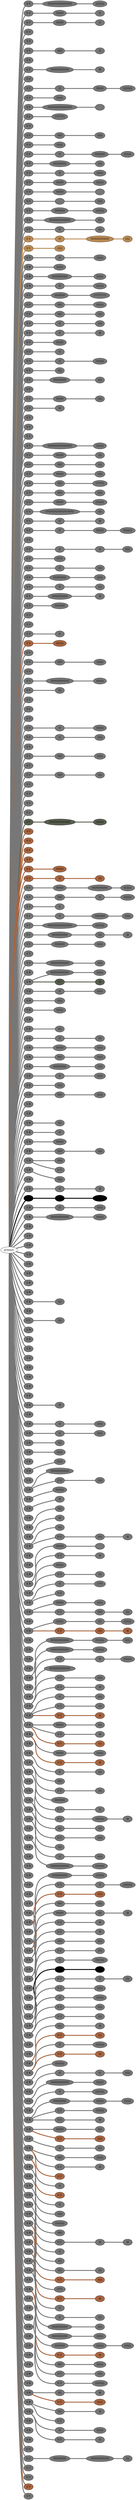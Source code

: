 graph {
 graph [rankdir=LR]
"A1" [qtype="pendant_node", pendant_colors="#777777", pendant_ply="S", pendant_attach="V", pendant_length="54", label="S V", style=filled, fillcolor="#777777"]
"primary" -- "A1" [qtype="pendant_link",penwidth=5,color="#777777"]
"A1:0" [qtype="knot_node", knot_value="9", knot_type="S", knot_position="11.5", knot_spin="Z", label="O\\O\\O\\O\\O\\O\\O\\O\\O", style=filled, fillcolor="#777777"]
"A1" -- "A1:0" [qtype="knot_link",penwidth=5,color="#777777"]
"A1:1" [qtype="knot_node", knot_value="8", knot_type="L", knot_position="24.0", knot_spin="Z", label="(\\\\\\\\\\\\\\\\)", style=filled, fillcolor="#777777"]
"A1:0" -- "A1:1" [qtype="knot_link",penwidth=5,color="#777777"]
"A2" [qtype="pendant_node", pendant_colors="#777777", pendant_ply="S", pendant_attach="V", pendant_length="78", label="S V", style=filled, fillcolor="#777777"]
"primary" -- "A2" [qtype="pendant_link",penwidth=5,color="#777777"]
"A2:0" [qtype="knot_node", knot_value="3", knot_type="S", knot_position="12.0", knot_spin="Z", label="O\\O\\O", style=filled, fillcolor="#777777"]
"A2" -- "A2:0" [qtype="knot_link",penwidth=5,color="#777777"]
"A2:1" [qtype="knot_node", knot_value="1", knot_type="S", knot_position="23.5", knot_spin="Z", label="O", style=filled, fillcolor="#777777"]
"A2:0" -- "A2:1" [qtype="knot_link",penwidth=5,color="#777777"]
"A3" [qtype="pendant_node", pendant_colors="#777777", pendant_ply="S", pendant_attach="V", pendant_length="78", label="S V", style=filled, fillcolor="#777777"]
"primary" -- "A3" [qtype="pendant_link",penwidth=5,color="#777777"]
"A3:0" [qtype="knot_node", knot_value="3", knot_type="S", knot_position="12.0", knot_spin="Z", label="O\\O\\O", style=filled, fillcolor="#777777"]
"A3" -- "A3:0" [qtype="knot_link",penwidth=5,color="#777777"]
"A3:1" [qtype="knot_node", knot_value="1", knot_type="S", knot_position="24.0", knot_spin="Z", label="O", style=filled, fillcolor="#777777"]
"A3:0" -- "A3:1" [qtype="knot_link",penwidth=5,color="#777777"]
"A4" [qtype="pendant_node", pendant_colors="#777777", pendant_ply="S", pendant_attach="V", pendant_length="1", label="S V", style=filled, fillcolor="#777777"]
"primary" -- "A4" [qtype="pendant_link",penwidth=5,color="#777777"]
"A5" [qtype="pendant_node", pendant_colors="#777777", pendant_ply="S", pendant_attach="V", pendant_length="2", label="S V", style=filled, fillcolor="#777777"]
"primary" -- "A5" [qtype="pendant_link",penwidth=5,color="#777777"]
"A6" [qtype="pendant_node", pendant_colors="#777777", pendant_ply="S", pendant_attach="V", pendant_length="43", label="S V", style=filled, fillcolor="#777777"]
"primary" -- "A6" [qtype="pendant_link",penwidth=5,color="#777777"]
"A6:0" [qtype="knot_node", knot_value="2", knot_type="S", knot_position="12.0", knot_spin="Z", label="O\\O", style=filled, fillcolor="#777777"]
"A6" -- "A6:0" [qtype="knot_link",penwidth=5,color="#777777"]
"A6:1" [qtype="knot_node", knot_value="1", knot_type="S", knot_position="23.5", knot_spin="Z", label="O", style=filled, fillcolor="#777777"]
"A6:0" -- "A6:1" [qtype="knot_link",penwidth=5,color="#777777"]
"A7" [qtype="pendant_node", pendant_colors="#777777", pendant_ply="S", pendant_attach="V", pendant_length="4", label="S V", style=filled, fillcolor="#777777"]
"primary" -- "A7" [qtype="pendant_link",penwidth=5,color="#777777"]
"A8" [qtype="pendant_node", pendant_colors="#777777", pendant_ply="S", pendant_attach="V", pendant_length="64", label="S V", style=filled, fillcolor="#777777"]
"primary" -- "A8" [qtype="pendant_link",penwidth=5,color="#777777"]
"A8:0" [qtype="knot_node", knot_value="7", knot_type="S", knot_position="12.0", knot_spin="Z", label="O\\O\\O\\O\\O\\O\\O", style=filled, fillcolor="#777777"]
"A8" -- "A8:0" [qtype="knot_link",penwidth=5,color="#777777"]
"A8:1" [qtype="knot_node", knot_value="1", knot_type="E", knot_position="24.5", knot_spin="Z", label="\\8", style=filled, fillcolor="#777777"]
"A8:0" -- "A8:1" [qtype="knot_link",penwidth=5,color="#777777"]
"A9" [qtype="pendant_node", pendant_colors="#777777", pendant_ply="S", pendant_attach="V", pendant_length="2", label="S V", style=filled, fillcolor="#777777"]
"primary" -- "A9" [qtype="pendant_link",penwidth=5,color="#777777"]
"A10" [qtype="pendant_node", pendant_colors="#777777", pendant_ply="S", pendant_attach="V", pendant_length="64", label="S V", style=filled, fillcolor="#777777"]
"primary" -- "A10" [qtype="pendant_link",penwidth=5,color="#777777"]
"A10:0" [qtype="knot_node", knot_value="1", knot_type="S", knot_position="4.5", knot_spin="Z", label="O", style=filled, fillcolor="#777777"]
"A10" -- "A10:0" [qtype="knot_link",penwidth=5,color="#777777"]
"A10:1" [qtype="knot_node", knot_value="3", knot_type="S", knot_position="11.0", knot_spin="Z", label="O\\O\\O", style=filled, fillcolor="#777777"]
"A10:0" -- "A10:1" [qtype="knot_link",penwidth=5,color="#777777"]
"A10:2" [qtype="knot_node", knot_value="9", knot_type="L", knot_position="23.5", knot_spin="Z", label="(\\\\\\\\\\\\\\\\\\)", style=filled, fillcolor="#777777"]
"A10:1" -- "A10:2" [qtype="knot_link",penwidth=5,color="#777777"]
"A11" [qtype="pendant_node", pendant_colors="#777777", pendant_ply="S", pendant_attach="V", pendant_length="38", label="S V", style=filled, fillcolor="#777777"]
"primary" -- "A11" [qtype="pendant_link",penwidth=5,color="#777777"]
"A11:0" [qtype="knot_node", knot_value="6", knot_type="L", knot_position="24.0", knot_spin="Z", label="(\\\\\\\\\\\\)", style=filled, fillcolor="#777777"]
"A11" -- "A11:0" [qtype="knot_link",penwidth=5,color="#777777"]
"A12" [qtype="pendant_node", pendant_colors="#777777", pendant_ply="S", pendant_attach="V", pendant_length="72", label="S V", style=filled, fillcolor="#777777"]
"primary" -- "A12" [qtype="pendant_link",penwidth=5,color="#777777"]
"A12:0" [qtype="knot_node", knot_value="9", knot_type="S", knot_position="12.0", knot_spin="Z", label="O\\O\\O\\O\\O\\O\\O\\O\\O", style=filled, fillcolor="#777777"]
"A12" -- "A12:0" [qtype="knot_link",penwidth=5,color="#777777"]
"A12:1" [qtype="knot_node", knot_value="1", knot_type="", knot_position="25.0", knot_spin="Z", label="", style=filled, fillcolor="#777777"]
"A12:0" -- "A12:1" [qtype="knot_link",penwidth=5,color="#777777"]
"A13" [qtype="pendant_node", pendant_colors="#777777", pendant_ply="S", pendant_attach="V", pendant_length="79", label="S V", style=filled, fillcolor="#777777"]
"primary" -- "A13" [qtype="pendant_link",penwidth=5,color="#777777"]
"A13:0" [qtype="knot_node", knot_value="6", knot_type="L", knot_position="25.0", knot_spin="U", label="(??????)", style=filled, fillcolor="#777777"]
"A13" -- "A13:0" [qtype="knot_link",penwidth=5,color="#777777"]
"A14" [qtype="pendant_node", pendant_colors="#777777", pendant_ply="S", pendant_attach="V", pendant_length="5", label="S V", style=filled, fillcolor="#777777"]
"primary" -- "A14" [qtype="pendant_link",penwidth=5,color="#777777"]
"A15" [qtype="pendant_node", pendant_colors="#777777", pendant_ply="S", pendant_attach="V", pendant_length="77", label="S V", style=filled, fillcolor="#777777"]
"primary" -- "A15" [qtype="pendant_link",penwidth=5,color="#777777"]
"A15:0" [qtype="knot_node", knot_value="2", knot_type="S", knot_position="13.0", knot_spin="Z", label="O\\O", style=filled, fillcolor="#777777"]
"A15" -- "A15:0" [qtype="knot_link",penwidth=5,color="#777777"]
"A15:1" [qtype="knot_node", knot_value="4", knot_type="L", knot_position="25.5", knot_spin="Z", label="(\\\\\\\\)", style=filled, fillcolor="#777777"]
"A15:0" -- "A15:1" [qtype="knot_link",penwidth=5,color="#777777"]
"A16" [qtype="pendant_node", pendant_colors="#777777", pendant_ply="S", pendant_attach="V", pendant_length="44", label="S V", style=filled, fillcolor="#777777"]
"primary" -- "A16" [qtype="pendant_link",penwidth=5,color="#777777"]
"A16:0" [qtype="knot_node", knot_value="5", knot_type="L", knot_position="24.0", knot_spin="Z", label="(\\\\\\\\\\)", style=filled, fillcolor="#777777"]
"A16" -- "A16:0" [qtype="knot_link",penwidth=5,color="#777777"]
"A17" [qtype="pendant_node", pendant_colors="#777777", pendant_ply="S", pendant_attach="V", pendant_length="53", label="S V", style=filled, fillcolor="#777777"]
"primary" -- "A17" [qtype="pendant_link",penwidth=5,color="#777777"]
"A17:0" [qtype="knot_node", knot_value="1", knot_type="S", knot_position="5.5", knot_spin="Z", label="O", style=filled, fillcolor="#777777"]
"A17" -- "A17:0" [qtype="knot_link",penwidth=5,color="#777777"]
"A17:1" [qtype="knot_node", knot_value="4", knot_type="S", knot_position="10.5", knot_spin="Z", label="O\\O\\O\\O", style=filled, fillcolor="#777777"]
"A17:0" -- "A17:1" [qtype="knot_link",penwidth=5,color="#777777"]
"A17:2" [qtype="knot_node", knot_value="7", knot_type="L", knot_position="23.0", knot_spin="Z", label="(\\\\\\\\\\\\\\)", style=filled, fillcolor="#777777"]
"A17:1" -- "A17:2" [qtype="knot_link",penwidth=5,color="#777777"]
"A18" [qtype="pendant_node", pendant_colors="#777777", pendant_ply="S", pendant_attach="V", pendant_length="53", label="S V", style=filled, fillcolor="#777777"]
"primary" -- "A18" [qtype="pendant_link",penwidth=5,color="#777777"]
"A18:0" [qtype="knot_node", knot_value="5", knot_type="S", knot_position="9.5", knot_spin="Z", label="O\\O\\O\\O\\O", style=filled, fillcolor="#777777"]
"A18" -- "A18:0" [qtype="knot_link",penwidth=5,color="#777777"]
"A18:1" [qtype="knot_node", knot_value="3", knot_type="L", knot_position="22.5", knot_spin="Z", label="(\\\\\\)", style=filled, fillcolor="#777777"]
"A18:0" -- "A18:1" [qtype="knot_link",penwidth=5,color="#777777"]
"A19" [qtype="pendant_node", pendant_colors="#777777", pendant_ply="S", pendant_attach="V", pendant_length="44", label="S V", style=filled, fillcolor="#777777"]
"primary" -- "A19" [qtype="pendant_link",penwidth=5,color="#777777"]
"A19:0" [qtype="knot_node", knot_value="1", knot_type="S", knot_position="10.0", knot_spin="Z", label="O", style=filled, fillcolor="#777777"]
"A19" -- "A19:0" [qtype="knot_link",penwidth=5,color="#777777"]
"A19:1" [qtype="knot_node", knot_value="6", knot_type="L", knot_position="23.5", knot_spin="Z", label="(\\\\\\\\\\\\)", style=filled, fillcolor="#777777"]
"A19:0" -- "A19:1" [qtype="knot_link",penwidth=5,color="#777777"]
"A20" [qtype="pendant_node", pendant_colors="#777777", pendant_ply="S", pendant_attach="V", pendant_length="31", label="S V", style=filled, fillcolor="#777777"]
"primary" -- "A20" [qtype="pendant_link",penwidth=5,color="#777777"]
"A20:0" [qtype="knot_node", knot_value="3", knot_type="S", knot_position="9.5", knot_spin="Z", label="O\\O\\O", style=filled, fillcolor="#777777"]
"A20" -- "A20:0" [qtype="knot_link",penwidth=5,color="#777777"]
"A20:1" [qtype="knot_node", knot_value="7", knot_type="L", knot_position="21.0", knot_spin="Z", label="(\\\\\\\\\\\\\\)", style=filled, fillcolor="#777777"]
"A20:0" -- "A20:1" [qtype="knot_link",penwidth=5,color="#777777"]
"A21" [qtype="pendant_node", pendant_colors="#777777", pendant_ply="S", pendant_attach="V", pendant_length="30", label="S V", style=filled, fillcolor="#777777"]
"primary" -- "A21" [qtype="pendant_link",penwidth=5,color="#777777"]
"A21:0" [qtype="knot_node", knot_value="3", knot_type="S", knot_position="10.0", knot_spin="Z", label="O\\O\\O", style=filled, fillcolor="#777777"]
"A21" -- "A21:0" [qtype="knot_link",penwidth=5,color="#777777"]
"A21:1" [qtype="knot_node", knot_value="1", knot_type="", knot_position="21.0", knot_spin="Z", label="", style=filled, fillcolor="#777777"]
"A21:0" -- "A21:1" [qtype="knot_link",penwidth=5,color="#777777"]
"A22" [qtype="pendant_node", pendant_colors="#777777", pendant_ply="S", pendant_attach="V", pendant_length="34", label="S V", style=filled, fillcolor="#777777"]
"primary" -- "A22" [qtype="pendant_link",penwidth=5,color="#777777"]
"A22:0" [qtype="knot_node", knot_value="3", knot_type="", knot_position="10.0", knot_spin="Z", label="", style=filled, fillcolor="#777777"]
"A22" -- "A22:0" [qtype="knot_link",penwidth=5,color="#777777"]
"A22:1" [qtype="knot_node", knot_value="4", knot_type="L", knot_position="21.5", knot_spin="Z", label="(\\\\\\\\)", style=filled, fillcolor="#777777"]
"A22:0" -- "A22:1" [qtype="knot_link",penwidth=5,color="#777777"]
"A23" [qtype="pendant_node", pendant_colors="#777777", pendant_ply="S", pendant_attach="V", pendant_length="61", label="S V", style=filled, fillcolor="#777777"]
"primary" -- "A23" [qtype="pendant_link",penwidth=5,color="#777777"]
"A23:0" [qtype="knot_node", knot_value="4", knot_type="S", knot_position="11.0", knot_spin="Z", label="O\\O\\O\\O", style=filled, fillcolor="#777777"]
"A23" -- "A23:0" [qtype="knot_link",penwidth=5,color="#777777"]
"A23:1" [qtype="knot_node", knot_value="8", knot_type="L", knot_position="23.0", knot_spin="Z", label="(\\\\\\\\\\\\\\\\)", style=filled, fillcolor="#777777"]
"A23:0" -- "A23:1" [qtype="knot_link",penwidth=5,color="#777777"]
"A24" [qtype="pendant_node", pendant_colors="#777777", pendant_ply="S", pendant_attach="V", pendant_length="54", label="S V", style=filled, fillcolor="#777777"]
"primary" -- "A24" [qtype="pendant_link",penwidth=5,color="#777777"]
"A24:0" [qtype="knot_node", knot_value="8", knot_type="S", knot_position="10.5", knot_spin="Z", label="O\\O\\O\\O\\O\\O\\O\\O", style=filled, fillcolor="#777777"]
"A24" -- "A24:0" [qtype="knot_link",penwidth=5,color="#777777"]
"A24:1" [qtype="knot_node", knot_value="2", knot_type="L", knot_position="22.5", knot_spin="Z", label="(\\\\)", style=filled, fillcolor="#777777"]
"A24:0" -- "A24:1" [qtype="knot_link",penwidth=5,color="#777777"]
"A25" [qtype="pendant_node", pendant_colors="#777777", pendant_ply="S", pendant_attach="V", pendant_length="66", label="S V", style=filled, fillcolor="#777777"]
"primary" -- "A25" [qtype="pendant_link",penwidth=5,color="#777777"]
"A25:0" [qtype="knot_node", knot_value="1", knot_type="S", knot_position="11.0", knot_spin="Z", label="O", style=filled, fillcolor="#777777"]
"A25" -- "A25:0" [qtype="knot_link",penwidth=5,color="#777777"]
"A25:1" [qtype="knot_node", knot_value="2", knot_type="L", knot_position="23.0", knot_spin="Z", label="(\\\\)", style=filled, fillcolor="#777777"]
"A25:0" -- "A25:1" [qtype="knot_link",penwidth=5,color="#777777"]
"A26" [qtype="pendant_node", pendant_colors="#BB8B54,#A86540", pendant_ply="S", pendant_attach="V", pendant_length="74", label="S V", style=filled, fillcolor="#BB8B54"]
"primary" -- "A26" [qtype="pendant_link",penwidth=5,color="#BB8B54"]
"A26:0" [qtype="knot_node", knot_value="1", knot_type="S", knot_position="5.0", knot_spin="Z", label="O", style=filled, fillcolor="#BB8B54"]
"A26" -- "A26:0" [qtype="knot_link",penwidth=5,color="#BB8B54"]
"A26:1" [qtype="knot_node", knot_value="7", knot_type="S", knot_position="11.0", knot_spin="Z", label="O\\O\\O\\O\\O\\O\\O", style=filled, fillcolor="#BB8B54"]
"A26:0" -- "A26:1" [qtype="knot_link",penwidth=5,color="#BB8B54"]
"A26:2" [qtype="knot_node", knot_value="3", knot_type="L", knot_position="23.5", knot_spin="Z", label="(\\\\\\)", style=filled, fillcolor="#BB8B54"]
"A26:1" -- "A26:2" [qtype="knot_link",penwidth=5,color="#BB8B54"]
"A27" [qtype="pendant_node", pendant_colors="#BB8B54,#A86540", pendant_ply="S", pendant_attach="V", pendant_length="77", label="S V", style=filled, fillcolor="#BB8B54"]
"primary" -- "A27" [qtype="pendant_link",penwidth=5,color="#BB8B54"]
"A27:0" [qtype="knot_node", knot_value="4", knot_type="L", knot_position="24.0", knot_spin="Z", label="(\\\\\\\\)", style=filled, fillcolor="#BB8B54"]
"A27" -- "A27:0" [qtype="knot_link",penwidth=5,color="#BB8B54"]
"A28" [qtype="pendant_node", pendant_colors="#777777", pendant_ply="S", pendant_attach="V", pendant_length="53", label="S V", style=filled, fillcolor="#777777"]
"primary" -- "A28" [qtype="pendant_link",penwidth=5,color="#777777"]
"A28:0" [qtype="knot_node", knot_value="1", knot_type="S", knot_position="5.5", knot_spin="Z", label="O", style=filled, fillcolor="#777777"]
"A28" -- "A28:0" [qtype="knot_link",penwidth=5,color="#777777"]
"A28:1" [qtype="knot_node", knot_value="6", knot_type="L", knot_position="24.0", knot_spin="Z", label="(\\\\\\\\\\\\)", style=filled, fillcolor="#777777"]
"A28:0" -- "A28:1" [qtype="knot_link",penwidth=5,color="#777777"]
"A29" [qtype="pendant_node", pendant_colors="#777777", pendant_ply="S", pendant_attach="R", pendant_length="46", label="S R", style=filled, fillcolor="#777777"]
"primary" -- "A29" [qtype="pendant_link",penwidth=5,color="#777777"]
"A29:0" [qtype="knot_node", knot_value="6", knot_type="L", knot_position="23.0", knot_spin="Z", label="(\\\\\\\\\\\\)", style=filled, fillcolor="#777777"]
"A29" -- "A29:0" [qtype="knot_link",penwidth=5,color="#777777"]
"A30" [qtype="pendant_node", pendant_colors="#777777", pendant_ply="S", pendant_attach="R", pendant_length="51", label="S R", style=filled, fillcolor="#777777"]
"primary" -- "A30" [qtype="pendant_link",penwidth=5,color="#777777"]
"A30:0" [qtype="knot_node", knot_value="6", knot_type="S", knot_position="12.0", knot_spin="Z", label="O\\O\\O\\O\\O\\O", style=filled, fillcolor="#777777"]
"A30" -- "A30:0" [qtype="knot_link",penwidth=5,color="#777777"]
"A30:1" [qtype="knot_node", knot_value="6", knot_type="L", knot_position="23.5", knot_spin="Z", label="(\\\\\\\\\\\\)", style=filled, fillcolor="#777777"]
"A30:0" -- "A30:1" [qtype="knot_link",penwidth=5,color="#777777"]
"A31" [qtype="pendant_node", pendant_colors="#777777", pendant_ply="S", pendant_attach="R", pendant_length="49", label="S R", style=filled, fillcolor="#777777"]
"primary" -- "A31" [qtype="pendant_link",penwidth=5,color="#777777"]
"A31:0" [qtype="knot_node", knot_value="1", knot_type="S", knot_position="12.0", knot_spin="Z", label="O", style=filled, fillcolor="#777777"]
"A31" -- "A31:0" [qtype="knot_link",penwidth=5,color="#777777"]
"A31:1" [qtype="knot_node", knot_value="7", knot_type="L", knot_position="23.0", knot_spin="Z", label="(\\\\\\\\\\\\\\)", style=filled, fillcolor="#777777"]
"A31:0" -- "A31:1" [qtype="knot_link",penwidth=5,color="#777777"]
"A32" [qtype="pendant_node", pendant_colors="#777777", pendant_ply="S", pendant_attach="V", pendant_length="47", label="S V", style=filled, fillcolor="#777777"]
"primary" -- "A32" [qtype="pendant_link",penwidth=5,color="#777777"]
"A32:0" [qtype="knot_node", knot_value="4", knot_type="S", knot_position="12.0", knot_spin="Z", label="O\\O\\O\\O", style=filled, fillcolor="#777777"]
"A32" -- "A32:0" [qtype="knot_link",penwidth=5,color="#777777"]
"A32:1" [qtype="knot_node", knot_value="8", knot_type="L", knot_position="23.0", knot_spin="U", label="(????????)", style=filled, fillcolor="#777777"]
"A32:0" -- "A32:1" [qtype="knot_link",penwidth=5,color="#777777"]
"A33" [qtype="pendant_node", pendant_colors="#777777", pendant_ply="S", pendant_attach="V", pendant_length="39", label="S V", style=filled, fillcolor="#777777"]
"primary" -- "A33" [qtype="pendant_link",penwidth=5,color="#777777"]
"A33:0" [qtype="knot_node", knot_value="2", knot_type="S", knot_position="11.0", knot_spin="Z", label="O\\O", style=filled, fillcolor="#777777"]
"A33" -- "A33:0" [qtype="knot_link",penwidth=5,color="#777777"]
"A33:1" [qtype="knot_node", knot_value="7", knot_type="L", knot_position="23.0", knot_spin="Z", label="(\\\\\\\\\\\\\\)", style=filled, fillcolor="#777777"]
"A33:0" -- "A33:1" [qtype="knot_link",penwidth=5,color="#777777"]
"A34" [qtype="pendant_node", pendant_colors="#777777", pendant_ply="S", pendant_attach="V", pendant_length="43", label="S V", style=filled, fillcolor="#777777"]
"primary" -- "A34" [qtype="pendant_link",penwidth=5,color="#777777"]
"A34:0" [qtype="knot_node", knot_value="2", knot_type="S", knot_position="11.5", knot_spin="Z", label="O\\O", style=filled, fillcolor="#777777"]
"A34" -- "A34:0" [qtype="knot_link",penwidth=5,color="#777777"]
"A34:1" [qtype="knot_node", knot_value="3", knot_type="L", knot_position="23.0", knot_spin="Z", label="(\\\\\\)", style=filled, fillcolor="#777777"]
"A34:0" -- "A34:1" [qtype="knot_link",penwidth=5,color="#777777"]
"A35" [qtype="pendant_node", pendant_colors="#777777", pendant_ply="S", pendant_attach="V", pendant_length="40", label="S V", style=filled, fillcolor="#777777"]
"primary" -- "A35" [qtype="pendant_link",penwidth=5,color="#777777"]
"A35:0" [qtype="knot_node", knot_value="1", knot_type="S", knot_position="11.5", knot_spin="Z", label="O", style=filled, fillcolor="#777777"]
"A35" -- "A35:0" [qtype="knot_link",penwidth=5,color="#777777"]
"A35:1" [qtype="knot_node", knot_value="3", knot_type="L", knot_position="23.0", knot_spin="Z", label="(\\\\\\)", style=filled, fillcolor="#777777"]
"A35:0" -- "A35:1" [qtype="knot_link",penwidth=5,color="#777777"]
"A36" [qtype="pendant_node", pendant_colors="#777777", pendant_ply="S", pendant_attach="V", pendant_length="39", label="S V", style=filled, fillcolor="#777777"]
"primary" -- "A36" [qtype="pendant_link",penwidth=5,color="#777777"]
"A36:0" [qtype="knot_node", knot_value="1", knot_type="S", knot_position="11.5", knot_spin="Z", label="O", style=filled, fillcolor="#777777"]
"A36" -- "A36:0" [qtype="knot_link",penwidth=5,color="#777777"]
"A36:1" [qtype="knot_node", knot_value="1", knot_type="E", knot_position="23.0", knot_spin="Z", label="\\8", style=filled, fillcolor="#777777"]
"A36:0" -- "A36:1" [qtype="knot_link",penwidth=5,color="#777777"]
"A37" [qtype="pendant_node", pendant_colors="#777777", pendant_ply="S", pendant_attach="V", pendant_length="32", label="S V", style=filled, fillcolor="#777777"]
"primary" -- "A37" [qtype="pendant_link",penwidth=5,color="#777777"]
"A37:0" [qtype="knot_node", knot_value="7", knot_type="L", knot_position="23.0", knot_spin="Z", label="(\\\\\\\\\\\\\\)", style=filled, fillcolor="#777777"]
"A37" -- "A37:0" [qtype="knot_link",penwidth=5,color="#777777"]
"A38" [qtype="pendant_node", pendant_colors="#777777", pendant_ply="S", pendant_attach="V", pendant_length="43", label="S V", style=filled, fillcolor="#777777"]
"primary" -- "A38" [qtype="pendant_link",penwidth=5,color="#777777"]
"A38:0" [qtype="knot_node", knot_value="1", knot_type="S", knot_position="12.0", knot_spin="Z", label="O", style=filled, fillcolor="#777777"]
"A38" -- "A38:0" [qtype="knot_link",penwidth=5,color="#777777"]
"A39" [qtype="pendant_node", pendant_colors="#777777", pendant_ply="S", pendant_attach="V", pendant_length="37", label="S V", style=filled, fillcolor="#777777"]
"primary" -- "A39" [qtype="pendant_link",penwidth=5,color="#777777"]
"A39:0" [qtype="knot_node", knot_value="1", knot_type="S", knot_position="12.0", knot_spin="Z", label="O", style=filled, fillcolor="#777777"]
"A39" -- "A39:0" [qtype="knot_link",penwidth=5,color="#777777"]
"A39:1" [qtype="knot_node", knot_value="8", knot_type="L", knot_position="23.5", knot_spin="Z", label="(\\\\\\\\\\\\\\\\)", style=filled, fillcolor="#777777"]
"A39:0" -- "A39:1" [qtype="knot_link",penwidth=5,color="#777777"]
"A40" [qtype="pendant_node", pendant_colors="#777777", pendant_ply="S", pendant_attach="V", pendant_length="31", label="S V", style=filled, fillcolor="#777777"]
"primary" -- "A40" [qtype="pendant_link",penwidth=5,color="#777777"]
"A40:0" [qtype="knot_node", knot_value="3", knot_type="L", knot_position="21.0", knot_spin="Z", label="(\\\\\\)", style=filled, fillcolor="#777777"]
"A40" -- "A40:0" [qtype="knot_link",penwidth=5,color="#777777"]
"A41" [qtype="pendant_node", pendant_colors="#777777", pendant_ply="S", pendant_attach="V", pendant_length="58", label="S V", style=filled, fillcolor="#777777"]
"primary" -- "A41" [qtype="pendant_link",penwidth=5,color="#777777"]
"A41:0" [qtype="knot_node", knot_value="5", knot_type="S", knot_position="12.0", knot_spin="Z", label="O\\O\\O\\O\\O", style=filled, fillcolor="#777777"]
"A41" -- "A41:0" [qtype="knot_link",penwidth=5,color="#777777"]
"A41:1" [qtype="knot_node", knot_value="3", knot_type="L", knot_position="23.5", knot_spin="Z", label="(\\\\\\)", style=filled, fillcolor="#777777"]
"A41:0" -- "A41:1" [qtype="knot_link",penwidth=5,color="#777777"]
"A42" [qtype="pendant_node", pendant_colors="#777777", pendant_ply="S", pendant_attach="V", pendant_length="39", label="S V", style=filled, fillcolor="#777777"]
"primary" -- "A42" [qtype="pendant_link",penwidth=5,color="#777777"]
"A43" [qtype="pendant_node", pendant_colors="#777777", pendant_ply="S", pendant_attach="V", pendant_length="60", label="S V", style=filled, fillcolor="#777777"]
"primary" -- "A43" [qtype="pendant_link",penwidth=5,color="#777777"]
"A43:0" [qtype="knot_node", knot_value="3", knot_type="S", knot_position="12.0", knot_spin="Z", label="O\\O\\O", style=filled, fillcolor="#777777"]
"A43" -- "A43:0" [qtype="knot_link",penwidth=5,color="#777777"]
"A43:1" [qtype="knot_node", knot_value="3", knot_type="L", knot_position="23.0", knot_spin="Z", label="(\\\\\\)", style=filled, fillcolor="#777777"]
"A43:0" -- "A43:1" [qtype="knot_link",penwidth=5,color="#777777"]
"A44" [qtype="pendant_node", pendant_colors="#777777", pendant_ply="S", pendant_attach="V", pendant_length="63", label="S V", style=filled, fillcolor="#777777"]
"primary" -- "A44" [qtype="pendant_link",penwidth=5,color="#777777"]
"A44:0" [qtype="knot_node", knot_value="1", knot_type="E", knot_position="23.5", knot_spin="Z", label="\\8", style=filled, fillcolor="#777777"]
"A44" -- "A44:0" [qtype="knot_link",penwidth=5,color="#777777"]
"A45" [qtype="pendant_node", pendant_colors="#777777", pendant_ply="S", pendant_attach="V", pendant_length="3", label="S V", style=filled, fillcolor="#777777"]
"primary" -- "A45" [qtype="pendant_link",penwidth=5,color="#777777"]
"A46" [qtype="pendant_node", pendant_colors="#777777", pendant_ply="S", pendant_attach="V", pendant_length="2", label="S V", style=filled, fillcolor="#777777"]
"primary" -- "A46" [qtype="pendant_link",penwidth=5,color="#777777"]
"A47" [qtype="pendant_node", pendant_colors="#777777", pendant_ply="S", pendant_attach="V", pendant_length="0", label="S V", style=filled, fillcolor="#777777"]
"primary" -- "A47" [qtype="pendant_link",penwidth=5,color="#777777"]
"A48" [qtype="pendant_node", pendant_colors="#777777", pendant_ply="S", pendant_attach="V", pendant_length="54", label="S V", style=filled, fillcolor="#777777"]
"primary" -- "A48" [qtype="pendant_link",penwidth=5,color="#777777"]
"A48:0" [qtype="knot_node", knot_value="9", knot_type="S", knot_position="11.0", knot_spin="Z", label="O\\O\\O\\O\\O\\O\\O\\O\\O", style=filled, fillcolor="#777777"]
"A48" -- "A48:0" [qtype="knot_link",penwidth=5,color="#777777"]
"A48:1" [qtype="knot_node", knot_value="7", knot_type="L", knot_position="22.5", knot_spin="Z", label="(\\\\\\\\\\\\\\)", style=filled, fillcolor="#777777"]
"A48:0" -- "A48:1" [qtype="knot_link",penwidth=5,color="#777777"]
"A49" [qtype="pendant_node", pendant_colors="#777777", pendant_ply="S", pendant_attach="V", pendant_length="51", label="S V", style=filled, fillcolor="#777777"]
"primary" -- "A49" [qtype="pendant_link",penwidth=5,color="#777777"]
"A49:0" [qtype="knot_node", knot_value="3", knot_type="S", knot_position="11.5", knot_spin="Z", label="O\\O\\O", style=filled, fillcolor="#777777"]
"A49" -- "A49:0" [qtype="knot_link",penwidth=5,color="#777777"]
"A49:1" [qtype="knot_node", knot_value="2", knot_type="L", knot_position="23.5", knot_spin="Z", label="(\\\\)", style=filled, fillcolor="#777777"]
"A49:0" -- "A49:1" [qtype="knot_link",penwidth=5,color="#777777"]
"A50" [qtype="pendant_node", pendant_colors="#777777", pendant_ply="S", pendant_attach="V", pendant_length="75", label="S V", style=filled, fillcolor="#777777"]
"primary" -- "A50" [qtype="pendant_link",penwidth=5,color="#777777"]
"A50:0" [qtype="knot_node", knot_value="2", knot_type="S", knot_position="11.0", knot_spin="Z", label="O\\O", style=filled, fillcolor="#777777"]
"A50" -- "A50:0" [qtype="knot_link",penwidth=5,color="#777777"]
"A50:1" [qtype="knot_node", knot_value="2", knot_type="L", knot_position="23.0", knot_spin="Z", label="(\\\\)", style=filled, fillcolor="#777777"]
"A50:0" -- "A50:1" [qtype="knot_link",penwidth=5,color="#777777"]
"A51" [qtype="pendant_node", pendant_colors="#777777", pendant_ply="S", pendant_attach="V", pendant_length="70", label="S V", style=filled, fillcolor="#777777"]
"primary" -- "A51" [qtype="pendant_link",penwidth=5,color="#777777"]
"A51:0" [qtype="knot_node", knot_value="3", knot_type="S", knot_position="11.0", knot_spin="Z", label="O\\O\\O", style=filled, fillcolor="#777777"]
"A51" -- "A51:0" [qtype="knot_link",penwidth=5,color="#777777"]
"A51:1" [qtype="knot_node", knot_value="4", knot_type="L", knot_position="22.5", knot_spin="Z", label="(\\\\\\\\)", style=filled, fillcolor="#777777"]
"A51:0" -- "A51:1" [qtype="knot_link",penwidth=5,color="#777777"]
"A52" [qtype="pendant_node", pendant_colors="#777777", pendant_ply="S", pendant_attach="V", pendant_length="64", label="S V", style=filled, fillcolor="#777777"]
"primary" -- "A52" [qtype="pendant_link",penwidth=5,color="#777777"]
"A52:0" [qtype="knot_node", knot_value="2", knot_type="S", knot_position="11.0", knot_spin="Z", label="O\\O", style=filled, fillcolor="#777777"]
"A52" -- "A52:0" [qtype="knot_link",penwidth=5,color="#777777"]
"A52:1" [qtype="knot_node", knot_value="5", knot_type="L", knot_position="22.5", knot_spin="U", label="(?????)", style=filled, fillcolor="#777777"]
"A52:0" -- "A52:1" [qtype="knot_link",penwidth=5,color="#777777"]
"A53" [qtype="pendant_node", pendant_colors="#777777", pendant_ply="S", pendant_attach="V", pendant_length="70", label="S V", style=filled, fillcolor="#777777"]
"primary" -- "A53" [qtype="pendant_link",penwidth=5,color="#777777"]
"A53:0" [qtype="knot_node", knot_value="2", knot_type="S", knot_position="11.5", knot_spin="Z", label="O\\O", style=filled, fillcolor="#777777"]
"A53" -- "A53:0" [qtype="knot_link",penwidth=5,color="#777777"]
"A53:1" [qtype="knot_node", knot_value="4", knot_type="L", knot_position="23.5", knot_spin="Z", label="(\\\\\\\\)", style=filled, fillcolor="#777777"]
"A53:0" -- "A53:1" [qtype="knot_link",penwidth=5,color="#777777"]
"A54" [qtype="pendant_node", pendant_colors="#777777", pendant_ply="S", pendant_attach="V", pendant_length="58", label="S V", style=filled, fillcolor="#777777"]
"primary" -- "A54" [qtype="pendant_link",penwidth=5,color="#777777"]
"A54:0" [qtype="knot_node", knot_value="3", knot_type="S", knot_position="11.5", knot_spin="Z", label="O\\O\\O", style=filled, fillcolor="#777777"]
"A54" -- "A54:0" [qtype="knot_link",penwidth=5,color="#777777"]
"A54:1" [qtype="knot_node", knot_value="8", knot_type="L", knot_position="23.0", knot_spin="Z", label="(\\\\\\\\\\\\\\\\)", style=filled, fillcolor="#777777"]
"A54:0" -- "A54:1" [qtype="knot_link",penwidth=5,color="#777777"]
"A55" [qtype="pendant_node", pendant_colors="#777777", pendant_ply="S", pendant_attach="V", pendant_length="63", label="S V", style=filled, fillcolor="#777777"]
"primary" -- "A55" [qtype="pendant_link",penwidth=5,color="#777777"]
"A55:0" [qtype="knot_node", knot_value="9", knot_type="S", knot_position="13.0", knot_spin="U", label="O?O?O?O?O?O?O?O?O", style=filled, fillcolor="#777777"]
"A55" -- "A55:0" [qtype="knot_link",penwidth=5,color="#777777"]
"A55:1" [qtype="knot_node", knot_value="2", knot_type="L", knot_position="24.0", knot_spin="Z", label="(\\\\)", style=filled, fillcolor="#777777"]
"A55:0" -- "A55:1" [qtype="knot_link",penwidth=5,color="#777777"]
"A56" [qtype="pendant_node", pendant_colors="#777777", pendant_ply="S", pendant_attach="V", pendant_length="37", label="S V", style=filled, fillcolor="#777777"]
"primary" -- "A56" [qtype="pendant_link",penwidth=5,color="#777777"]
"A56:0" [qtype="knot_node", knot_value="1", knot_type="S", knot_position="12.5", knot_spin="Z", label="O", style=filled, fillcolor="#777777"]
"A56" -- "A56:0" [qtype="knot_link",penwidth=5,color="#777777"]
"A56:1" [qtype="knot_node", knot_value="1", knot_type="E", knot_position="22.0", knot_spin="Z", label="\\8", style=filled, fillcolor="#777777"]
"A56:0" -- "A56:1" [qtype="knot_link",penwidth=5,color="#777777"]
"A57" [qtype="pendant_node", pendant_colors="#777777", pendant_ply="S", pendant_attach="V", pendant_length="75", label="S V", style=filled, fillcolor="#777777"]
"primary" -- "A57" [qtype="pendant_link",penwidth=5,color="#777777"]
"A57:0" [qtype="knot_node", knot_value="1", knot_type="S", knot_position="5.0", knot_spin="Z", label="O", style=filled, fillcolor="#777777"]
"A57" -- "A57:0" [qtype="knot_link",penwidth=5,color="#777777"]
"A57:1" [qtype="knot_node", knot_value="3", knot_type="S", knot_position="13.0", knot_spin="Z", label="O\\O\\O", style=filled, fillcolor="#777777"]
"A57:0" -- "A57:1" [qtype="knot_link",penwidth=5,color="#777777"]
"A57:2" [qtype="knot_node", knot_value="9", knot_type="L", knot_position="24.5", knot_spin="Z", label="(\\\\\\\\\\\\\\\\\\)", style=filled, fillcolor="#777777"]
"A57:1" -- "A57:2" [qtype="knot_link",penwidth=5,color="#777777"]
"A58" [qtype="pendant_node", pendant_colors="#777777", pendant_ply="S", pendant_attach="V", pendant_length="6", label="S V", style=filled, fillcolor="#777777"]
"primary" -- "A58" [qtype="pendant_link",penwidth=5,color="#777777"]
"A59" [qtype="pendant_node", pendant_colors="#777777", pendant_ply="S", pendant_attach="V", pendant_length="55", label="S V", style=filled, fillcolor="#777777"]
"primary" -- "A59" [qtype="pendant_link",penwidth=5,color="#777777"]
"A59:0" [qtype="knot_node", knot_value="1", knot_type="S", knot_position="5.5", knot_spin="Z", label="O", style=filled, fillcolor="#777777"]
"A59" -- "A59:0" [qtype="knot_link",penwidth=5,color="#777777"]
"A59:1" [qtype="knot_node", knot_value="1", knot_type="S", knot_position="13.0", knot_spin="Z", label="O", style=filled, fillcolor="#777777"]
"A59:0" -- "A59:1" [qtype="knot_link",penwidth=5,color="#777777"]
"A59:2" [qtype="knot_node", knot_value="4", knot_type="L", knot_position="25.0", knot_spin="Z", label="(\\\\\\\\)", style=filled, fillcolor="#777777"]
"A59:1" -- "A59:2" [qtype="knot_link",penwidth=5,color="#777777"]
"A60" [qtype="pendant_node", pendant_colors="#777777", pendant_ply="S", pendant_attach="V", pendant_length="41", label="S V", style=filled, fillcolor="#777777"]
"primary" -- "A60" [qtype="pendant_link",penwidth=5,color="#777777"]
"A60:0" [qtype="knot_node", knot_value="3", knot_type="L", knot_position="25.5", knot_spin="U", label="(???)", style=filled, fillcolor="#777777"]
"A60" -- "A60:0" [qtype="knot_link",penwidth=5,color="#777777"]
"A61" [qtype="pendant_node", pendant_colors="#777777", pendant_ply="S", pendant_attach="V", pendant_length="46", label="S V", style=filled, fillcolor="#777777"]
"primary" -- "A61" [qtype="pendant_link",penwidth=5,color="#777777"]
"A61:0" [qtype="knot_node", knot_value="1", knot_type="S", knot_position="12.5", knot_spin="Z", label="O", style=filled, fillcolor="#777777"]
"A61" -- "A61:0" [qtype="knot_link",penwidth=5,color="#777777"]
"A61:1" [qtype="knot_node", knot_value="3", knot_type="L", knot_position="25.5", knot_spin="Z", label="(\\\\\\)", style=filled, fillcolor="#777777"]
"A61:0" -- "A61:1" [qtype="knot_link",penwidth=5,color="#777777"]
"A62" [qtype="pendant_node", pendant_colors="#777777", pendant_ply="S", pendant_attach="V", pendant_length="57", label="S V", style=filled, fillcolor="#777777"]
"primary" -- "A62" [qtype="pendant_link",penwidth=5,color="#777777"]
"A62:0" [qtype="knot_node", knot_value="5", knot_type="S", knot_position="13.0", knot_spin="Z", label="O\\O\\O\\O\\O", style=filled, fillcolor="#777777"]
"A62" -- "A62:0" [qtype="knot_link",penwidth=5,color="#777777"]
"A62:1" [qtype="knot_node", knot_value="5", knot_type="L", knot_position="26.5", knot_spin="Z", label="(\\\\\\\\\\)", style=filled, fillcolor="#777777"]
"A62:0" -- "A62:1" [qtype="knot_link",penwidth=5,color="#777777"]
"A63" [qtype="pendant_node", pendant_colors="#777777", pendant_ply="S", pendant_attach="V", pendant_length="49", label="S V", style=filled, fillcolor="#777777"]
"primary" -- "A63" [qtype="pendant_link",penwidth=5,color="#777777"]
"A63:0" [qtype="knot_node", knot_value="1", knot_type="S", knot_position="13.5", knot_spin="Z", label="O", style=filled, fillcolor="#777777"]
"A63" -- "A63:0" [qtype="knot_link",penwidth=5,color="#777777"]
"A63:1" [qtype="knot_node", knot_value="2", knot_type="L", knot_position="26.5", knot_spin="Z", label="(\\\\)", style=filled, fillcolor="#777777"]
"A63:0" -- "A63:1" [qtype="knot_link",penwidth=5,color="#777777"]
"A64" [qtype="pendant_node", pendant_colors="#777777", pendant_ply="S", pendant_attach="V", pendant_length="46", label="S V", style=filled, fillcolor="#777777"]
"primary" -- "A64" [qtype="pendant_link",penwidth=5,color="#777777"]
"A64:0" [qtype="knot_node", knot_value="6", knot_type="S", knot_position="13.5", knot_spin="Z", label="O\\O\\O\\O\\O\\O", style=filled, fillcolor="#777777"]
"A64" -- "A64:0" [qtype="knot_link",penwidth=5,color="#777777"]
"A64:1" [qtype="knot_node", knot_value="1", knot_type="E", knot_position="27.0", knot_spin="Z", label="\\8", style=filled, fillcolor="#777777"]
"A64:0" -- "A64:1" [qtype="knot_link",penwidth=5,color="#777777"]
"A65" [qtype="pendant_node", pendant_colors="#777777", pendant_ply="S", pendant_attach="V", pendant_length="70", label="S V", style=filled, fillcolor="#777777"]
"primary" -- "A65" [qtype="pendant_link",penwidth=5,color="#777777"]
"A65:0" [qtype="knot_node", knot_value="4", knot_type="S", knot_position="13.5", knot_spin="Z", label="O\\O\\O\\O", style=filled, fillcolor="#777777"]
"A65" -- "A65:0" [qtype="knot_link",penwidth=5,color="#777777"]
"A66" [qtype="pendant_node", pendant_colors="#777777", pendant_ply="S", pendant_attach="V", pendant_length="2", label="S V", style=filled, fillcolor="#777777"]
"primary" -- "A66" [qtype="pendant_link",penwidth=5,color="#777777"]
"A67" [qtype="pendant_node", pendant_colors="#777777", pendant_ply="S", pendant_attach="V", pendant_length="1", label="S V", style=filled, fillcolor="#777777"]
"primary" -- "A67" [qtype="pendant_link",penwidth=5,color="#777777"]
"A68" [qtype="pendant_node", pendant_colors="#777777", pendant_ply="S", pendant_attach="V", pendant_length="86", label="S V", style=filled, fillcolor="#777777"]
"primary" -- "A68" [qtype="pendant_link",penwidth=5,color="#777777"]
"A68:0" [qtype="knot_node", knot_value="1", knot_type="S", knot_position="13.0", knot_spin="Z", label="O", style=filled, fillcolor="#777777"]
"A68" -- "A68:0" [qtype="knot_link",penwidth=5,color="#777777"]
"A69" [qtype="pendant_node", pendant_colors="#A86540", pendant_ply="S", pendant_attach="V", pendant_length="44", label="S V", style=filled, fillcolor="#A86540"]
"primary" -- "A69" [qtype="pendant_link",penwidth=5,color="#A86540"]
"A69:0" [qtype="knot_node", knot_value="7", knot_type="L", knot_position="19.0", knot_spin="Z", label="(\\\\\\\\\\\\\\)", style=filled, fillcolor="#A86540"]
"A69" -- "A69:0" [qtype="knot_link",penwidth=5,color="#A86540"]
"A70" [qtype="pendant_node", pendant_colors="#777777", pendant_ply="S", pendant_attach="V", pendant_length="1", label="S V", style=filled, fillcolor="#777777"]
"primary" -- "A70" [qtype="pendant_link",penwidth=5,color="#777777"]
"A71" [qtype="pendant_node", pendant_colors="#777777", pendant_ply="S", pendant_attach="V", pendant_length="69", label="S V", style=filled, fillcolor="#777777"]
"primary" -- "A71" [qtype="pendant_link",penwidth=5,color="#777777"]
"A71:0" [qtype="knot_node", knot_value="2", knot_type="S", knot_position="13.5", knot_spin="Z", label="O\\O", style=filled, fillcolor="#777777"]
"A71" -- "A71:0" [qtype="knot_link",penwidth=5,color="#777777"]
"A71:1" [qtype="knot_node", knot_value="6", knot_type="L", knot_position="28.5", knot_spin="Z", label="(\\\\\\\\\\\\)", style=filled, fillcolor="#777777"]
"A71:0" -- "A71:1" [qtype="knot_link",penwidth=5,color="#777777"]
"A72" [qtype="pendant_node", pendant_colors="#777777", pendant_ply="S", pendant_attach="V", pendant_length="9", label="S V", style=filled, fillcolor="#777777"]
"primary" -- "A72" [qtype="pendant_link",penwidth=5,color="#777777"]
"A73" [qtype="pendant_node", pendant_colors="#777777", pendant_ply="S", pendant_attach="V", pendant_length="27", label="S V", style=filled, fillcolor="#777777"]
"primary" -- "A73" [qtype="pendant_link",penwidth=5,color="#777777"]
"A73:0" [qtype="knot_node", knot_value="7", knot_type="S", knot_position="13.0", knot_spin="Z", label="O\\O\\O\\O\\O\\O\\O", style=filled, fillcolor="#777777"]
"A73" -- "A73:0" [qtype="knot_link",penwidth=5,color="#777777"]
"A73:1" [qtype="knot_node", knot_value="7", knot_type="L", knot_position="25.0", knot_spin="Z", label="(\\\\\\\\\\\\\\)", style=filled, fillcolor="#777777"]
"A73:0" -- "A73:1" [qtype="knot_link",penwidth=5,color="#777777"]
"A74" [qtype="pendant_node", pendant_colors="#777777", pendant_ply="S", pendant_attach="V", pendant_length="53", label="S V", style=filled, fillcolor="#777777"]
"primary" -- "A74" [qtype="pendant_link",penwidth=5,color="#777777"]
"A74:0" [qtype="knot_node", knot_value="2", knot_type="L", knot_position="25.0", knot_spin="Z", label="(\\\\)", style=filled, fillcolor="#777777"]
"A74" -- "A74:0" [qtype="knot_link",penwidth=5,color="#777777"]
"A75" [qtype="pendant_node", pendant_colors="#777777", pendant_ply="S", pendant_attach="V", pendant_length="3", label="S V", style=filled, fillcolor="#777777"]
"primary" -- "A75" [qtype="pendant_link",penwidth=5,color="#777777"]
"A76" [qtype="pendant_node", pendant_colors="#777777", pendant_ply="S", pendant_attach="V", pendant_length="5", label="S V", style=filled, fillcolor="#777777"]
"primary" -- "A76" [qtype="pendant_link",penwidth=5,color="#777777"]
"A77" [qtype="pendant_node", pendant_colors="#777777", pendant_ply="S", pendant_attach="V", pendant_length="16", label="S V", style=filled, fillcolor="#777777"]
"primary" -- "A77" [qtype="pendant_link",penwidth=5,color="#777777"]
"A78" [qtype="pendant_node", pendant_colors="#777777", pendant_ply="S", pendant_attach="V", pendant_length="29", label="S V", style=filled, fillcolor="#777777"]
"primary" -- "A78" [qtype="pendant_link",penwidth=5,color="#777777"]
"A78:0" [qtype="knot_node", knot_value="1", knot_type="S", knot_position="12.5", knot_spin="Z", label="O", style=filled, fillcolor="#777777"]
"A78" -- "A78:0" [qtype="knot_link",penwidth=5,color="#777777"]
"A78:1" [qtype="knot_node", knot_value="7", knot_type="L", knot_position="23.0", knot_spin="Z", label="(\\\\\\\\\\\\\\)", style=filled, fillcolor="#777777"]
"A78:0" -- "A78:1" [qtype="knot_link",penwidth=5,color="#777777"]
"A79" [qtype="pendant_node", pendant_colors="#777777", pendant_ply="S", pendant_attach="V", pendant_length="30", label="S V", style=filled, fillcolor="#777777"]
"primary" -- "A79" [qtype="pendant_link",penwidth=5,color="#777777"]
"A79:0" [qtype="knot_node", knot_value="1", knot_type="S", knot_position="13.0", knot_spin="Z", label="O", style=filled, fillcolor="#777777"]
"A79" -- "A79:0" [qtype="knot_link",penwidth=5,color="#777777"]
"A79:1" [qtype="knot_node", knot_value="4", knot_type="L", knot_position="24.0", knot_spin="Z", label="(\\\\\\\\)", style=filled, fillcolor="#777777"]
"A79:0" -- "A79:1" [qtype="knot_link",penwidth=5,color="#777777"]
"A80" [qtype="pendant_node", pendant_colors="#777777", pendant_ply="S", pendant_attach="V", pendant_length="1", label="S V", style=filled, fillcolor="#777777"]
"primary" -- "A80" [qtype="pendant_link",penwidth=5,color="#777777"]
"A81" [qtype="pendant_node", pendant_colors="#777777", pendant_ply="S", pendant_attach="V", pendant_length="67", label="S V", style=filled, fillcolor="#777777"]
"primary" -- "A81" [qtype="pendant_link",penwidth=5,color="#777777"]
"A81:0" [qtype="knot_node", knot_value="2", knot_type="S", knot_position="13.5", knot_spin="Z", label="O\\O", style=filled, fillcolor="#777777"]
"A81" -- "A81:0" [qtype="knot_link",penwidth=5,color="#777777"]
"A81:1" [qtype="knot_node", knot_value="5", knot_type="L", knot_position="25.5", knot_spin="Z", label="(\\\\\\\\\\)", style=filled, fillcolor="#777777"]
"A81:0" -- "A81:1" [qtype="knot_link",penwidth=5,color="#777777"]
"A82" [qtype="pendant_node", pendant_colors="#777777", pendant_ply="S", pendant_attach="V", pendant_length="2", label="S V", style=filled, fillcolor="#777777"]
"primary" -- "A82" [qtype="pendant_link",penwidth=5,color="#777777"]
"A83" [qtype="pendant_node", pendant_colors="#777777", pendant_ply="S", pendant_attach="V", pendant_length="47", label="S V", style=filled, fillcolor="#777777"]
"primary" -- "A83" [qtype="pendant_link",penwidth=5,color="#777777"]
"A83:0" [qtype="knot_node", knot_value="2", knot_type="S", knot_position="13.5", knot_spin="Z", label="O\\O", style=filled, fillcolor="#777777"]
"A83" -- "A83:0" [qtype="knot_link",penwidth=5,color="#777777"]
"A83:1" [qtype="knot_node", knot_value="3", knot_type="L", knot_position="24.5", knot_spin="Z", label="(\\\\\\)", style=filled, fillcolor="#777777"]
"A83:0" -- "A83:1" [qtype="knot_link",penwidth=5,color="#777777"]
"A84" [qtype="pendant_node", pendant_colors="#777777", pendant_ply="S", pendant_attach="V", pendant_length="6", label="S V", style=filled, fillcolor="#777777"]
"primary" -- "A84" [qtype="pendant_link",penwidth=5,color="#777777"]
"A85" [qtype="pendant_node", pendant_colors="#777777", pendant_ply="S", pendant_attach="V", pendant_length="10", label="S V", style=filled, fillcolor="#777777"]
"primary" -- "A85" [qtype="pendant_link",penwidth=5,color="#777777"]
"A86" [qtype="pendant_node", pendant_colors="#777777", pendant_ply="S", pendant_attach="V", pendant_length="1", label="S V", style=filled, fillcolor="#777777"]
"primary" -- "A86" [qtype="pendant_link",penwidth=5,color="#777777"]
"A87" [qtype="pendant_node", pendant_colors="#777777", pendant_ply="S", pendant_attach="V", pendant_length="9", label="S V", style=filled, fillcolor="#777777"]
"primary" -- "A87" [qtype="pendant_link",penwidth=5,color="#777777"]
"A88" [qtype="pendant_node", pendant_colors="#575E4E", pendant_ply="S", pendant_attach="V", pendant_length="45", label="S V", style=filled, fillcolor="#575E4E"]
"primary" -- "A88" [qtype="pendant_link",penwidth=5,color="#575E4E"]
"A88:0" [qtype="knot_node", knot_value="8", knot_type="S", knot_position="13.0", knot_spin="Z", label="O\\O\\O\\O\\O\\O\\O\\O", style=filled, fillcolor="#575E4E"]
"A88" -- "A88:0" [qtype="knot_link",penwidth=5,color="#575E4E"]
"A88:1" [qtype="knot_node", knot_value="7", knot_type="L", knot_position="24.0", knot_spin="Z", label="(\\\\\\\\\\\\\\)", style=filled, fillcolor="#575E4E"]
"A88:0" -- "A88:1" [qtype="knot_link",penwidth=5,color="#575E4E"]
"A89" [qtype="pendant_node", pendant_colors="#A86540", pendant_ply="S", pendant_attach="V", pendant_length="15", label="S V", style=filled, fillcolor="#A86540"]
"primary" -- "A89" [qtype="pendant_link",penwidth=5,color="#A86540"]
"A90" [qtype="pendant_node", pendant_colors="#A86540", pendant_ply="S", pendant_attach="V", pendant_length="11", label="S V", style=filled, fillcolor="#A86540"]
"primary" -- "A90" [qtype="pendant_link",penwidth=5,color="#A86540"]
"A91" [qtype="pendant_node", pendant_colors="#A86540", pendant_ply="S", pendant_attach="V", pendant_length="1", label="S V", style=filled, fillcolor="#A86540"]
"primary" -- "A91" [qtype="pendant_link",penwidth=5,color="#A86540"]
"A92" [qtype="pendant_node", pendant_colors="#A86540", pendant_ply="S", pendant_attach="V", pendant_length="0", label="S V", style=filled, fillcolor="#A86540"]
"primary" -- "A92" [qtype="pendant_link",penwidth=5,color="#A86540"]
"A93" [qtype="pendant_node", pendant_colors="#A86540", pendant_ply="S", pendant_attach="V", pendant_length="25", label="S V", style=filled, fillcolor="#A86540"]
"primary" -- "A93" [qtype="pendant_link",penwidth=5,color="#A86540"]
"A93:0" [qtype="knot_node", knot_value="3", knot_type="S", knot_position="13.0", knot_spin="Z", label="O\\O\\O", style=filled, fillcolor="#A86540"]
"A93" -- "A93:0" [qtype="knot_link",penwidth=5,color="#A86540"]
"A94" [qtype="pendant_node", pendant_colors="#A86540", pendant_ply="S", pendant_attach="V", pendant_length="33", label="S V", style=filled, fillcolor="#A86540"]
"primary" -- "A94" [qtype="pendant_link",penwidth=5,color="#A86540"]
"A94:0" [qtype="knot_node", knot_value="1", knot_type="S", knot_position="12.5", knot_spin="Z", label="O", style=filled, fillcolor="#A86540"]
"A94" -- "A94:0" [qtype="knot_link",penwidth=5,color="#A86540"]
"A94:1" [qtype="knot_node", knot_value="2", knot_type="L", knot_position="22.5", knot_spin="Z", label="(\\\\)", style=filled, fillcolor="#A86540"]
"A94:0" -- "A94:1" [qtype="knot_link",penwidth=5,color="#A86540"]
"B1" [qtype="pendant_node", pendant_colors="#777777", pendant_ply="S", pendant_attach="V", pendant_length="57", label="S V", style=filled, fillcolor="#777777"]
"primary" -- "B1" [qtype="pendant_link",penwidth=5,color="#777777"]
"B1:0" [qtype="knot_node", knot_value="3", knot_type="S", knot_position="8.5", knot_spin="Z", label="O\\O\\O", style=filled, fillcolor="#777777"]
"B1" -- "B1:0" [qtype="knot_link",penwidth=5,color="#777777"]
"B1:1" [qtype="knot_node", knot_value="6", knot_type="S", knot_position="22.5", knot_spin="Z", label="O\\O\\O\\O\\O\\O", style=filled, fillcolor="#777777"]
"B1:0" -- "B1:1" [qtype="knot_link",penwidth=5,color="#777777"]
"B1:2" [qtype="knot_node", knot_value="8", knot_type="L", knot_position="37.5", knot_spin="Z", label="(\\\\\\\\\\\\\\\\)", style=filled, fillcolor="#777777"]
"B1:1" -- "B1:2" [qtype="knot_link",penwidth=5,color="#777777"]
"B2" [qtype="pendant_node", pendant_colors="#777777", pendant_ply="S", pendant_attach="V", pendant_length="66", label="S V", style=filled, fillcolor="#777777"]
"primary" -- "B2" [qtype="pendant_link",penwidth=5,color="#777777"]
"B2:0" [qtype="knot_node", knot_value="2", knot_type="S", knot_position="8.5", knot_spin="Z", label="O\\O", style=filled, fillcolor="#777777"]
"B2" -- "B2:0" [qtype="knot_link",penwidth=5,color="#777777"]
"B2:1" [qtype="knot_node", knot_value="1", knot_type="S", knot_position="22.5", knot_spin="Z", label="O", style=filled, fillcolor="#777777"]
"B2:0" -- "B2:1" [qtype="knot_link",penwidth=5,color="#777777"]
"B2:2" [qtype="knot_node", knot_value="8", knot_type="L", knot_position="42.5", knot_spin="Z", label="(\\\\\\\\\\\\\\\\)", style=filled, fillcolor="#777777"]
"B2:1" -- "B2:2" [qtype="knot_link",penwidth=5,color="#777777"]
"B3" [qtype="pendant_node", pendant_colors="#777777", pendant_ply="S", pendant_attach="V", pendant_length="28", label="S V", style=filled, fillcolor="#777777"]
"primary" -- "B3" [qtype="pendant_link",penwidth=5,color="#777777"]
"B3:0" [qtype="knot_node", knot_value="1", knot_type="S", knot_position="8.5", knot_spin="Z", label="O", style=filled, fillcolor="#777777"]
"B3" -- "B3:0" [qtype="knot_link",penwidth=5,color="#777777"]
"B4" [qtype="pendant_node", pendant_colors="#777777", pendant_ply="S", pendant_attach="V", pendant_length="81", label="S V", style=filled, fillcolor="#777777"]
"primary" -- "B4" [qtype="pendant_link",penwidth=5,color="#777777"]
"B4:0" [qtype="knot_node", knot_value="1", knot_type="S", knot_position="8.5", knot_spin="Z", label="O", style=filled, fillcolor="#777777"]
"B4" -- "B4:0" [qtype="knot_link",penwidth=5,color="#777777"]
"B4:1" [qtype="knot_node", knot_value="4", knot_type="S", knot_position="23.5", knot_spin="Z", label="O\\O\\O\\O", style=filled, fillcolor="#777777"]
"B4:0" -- "B4:1" [qtype="knot_link",penwidth=5,color="#777777"]
"B4:2" [qtype="knot_node", knot_value="5", knot_type="L", knot_position="43.5", knot_spin="Z", label="(\\\\\\\\\\)", style=filled, fillcolor="#777777"]
"B4:1" -- "B4:2" [qtype="knot_link",penwidth=5,color="#777777"]
"B5" [qtype="pendant_node", pendant_colors="#777777", pendant_ply="S", pendant_attach="V", pendant_length="73", label="S V", style=filled, fillcolor="#777777"]
"primary" -- "B5" [qtype="pendant_link",penwidth=5,color="#777777"]
"B5:0" [qtype="knot_node", knot_value="9", knot_type="S", knot_position="22.0", knot_spin="Z", label="O\\O\\O\\O\\O\\O\\O\\O\\O", style=filled, fillcolor="#777777"]
"B5" -- "B5:0" [qtype="knot_link",penwidth=5,color="#777777"]
"B5:1" [qtype="knot_node", knot_value="9", knot_type="L", knot_position="38.5", knot_spin="Z", label="(\\\\\\\\\\\\\\\\\\)", style=filled, fillcolor="#777777"]
"B5:0" -- "B5:1" [qtype="knot_link",penwidth=5,color="#777777"]
"B6" [qtype="pendant_node", pendant_colors="#777777", pendant_ply="S", pendant_attach="V", pendant_length="81", label="S V", style=filled, fillcolor="#777777"]
"primary" -- "B6" [qtype="pendant_link",penwidth=5,color="#777777"]
"B6:0" [qtype="knot_node", knot_value="6", knot_type="S", knot_position="22.5", knot_spin="Z", label="O\\O\\O\\O\\O\\O", style=filled, fillcolor="#777777"]
"B6" -- "B6:0" [qtype="knot_link",penwidth=5,color="#777777"]
"B6:1" [qtype="knot_node", knot_value="2", knot_type="L", knot_position="38.0", knot_spin="Z", label="(\\\\)", style=filled, fillcolor="#777777"]
"B6:0" -- "B6:1" [qtype="knot_link",penwidth=5,color="#777777"]
"B6:2" [qtype="knot_node", knot_value="1", knot_type="E", knot_position="40.5", knot_spin="Z", label="\\8", style=filled, fillcolor="#777777"]
"B6:1" -- "B6:2" [qtype="knot_link",penwidth=5,color="#777777"]
"B7" [qtype="pendant_node", pendant_colors="#777777", pendant_ply="S", pendant_attach="V", pendant_length="72", label="S V", style=filled, fillcolor="#777777"]
"primary" -- "B7" [qtype="pendant_link",penwidth=5,color="#777777"]
"B7:0" [qtype="knot_node", knot_value="4", knot_type="S", knot_position="22.0", knot_spin="Z", label="O\\O\\O\\O", style=filled, fillcolor="#777777"]
"B7" -- "B7:0" [qtype="knot_link",penwidth=5,color="#777777"]
"B7:1" [qtype="knot_node", knot_value="5", knot_type="L", knot_position="34.5", knot_spin="Z", label="(\\\\\\\\\\)", style=filled, fillcolor="#777777"]
"B7:0" -- "B7:1" [qtype="knot_link",penwidth=5,color="#777777"]
"B8" [qtype="pendant_node", pendant_colors="#777777", pendant_ply="S", pendant_attach="V", pendant_length="2", label="S V", style=filled, fillcolor="#777777"]
"primary" -- "B8" [qtype="pendant_link",penwidth=5,color="#777777"]
"B9" [qtype="pendant_node", pendant_colors="#777777", pendant_ply="S", pendant_attach="V", pendant_length="55", label="S V", style=filled, fillcolor="#777777"]
"primary" -- "B9" [qtype="pendant_link",penwidth=5,color="#777777"]
"B9:0" [qtype="knot_node", knot_value="7", knot_type="S", knot_position="24.0", knot_spin="Z", label="O\\O\\O\\O\\O\\O\\O", style=filled, fillcolor="#777777"]
"B9" -- "B9:0" [qtype="knot_link",penwidth=5,color="#777777"]
"B9:1" [qtype="knot_node", knot_value="4", knot_type="L", knot_position="40.5", knot_spin="Z", label="(\\\\\\\\)", style=filled, fillcolor="#777777"]
"B9:0" -- "B9:1" [qtype="knot_link",penwidth=5,color="#777777"]
"B10" [qtype="pendant_node", pendant_colors="#777777", pendant_ply="S", pendant_attach="R", pendant_length="3", label="S R", style=filled, fillcolor="#777777"]
"primary" -- "B10" [qtype="pendant_link",penwidth=5,color="#777777"]
"B11" [qtype="pendant_node", pendant_colors="#777777", pendant_ply="S", pendant_attach="R", pendant_length="68", label="S R", style=filled, fillcolor="#777777"]
"primary" -- "B11" [qtype="pendant_link",penwidth=5,color="#777777"]
"B11:0" [qtype="knot_node", knot_value="7", knot_type="S", knot_position="23.0", knot_spin="Z", label="O\\O\\O\\O\\O\\O\\O", style=filled, fillcolor="#777777"]
"B11" -- "B11:0" [qtype="knot_link",penwidth=5,color="#777777"]
"B11:1" [qtype="knot_node", knot_value="6", knot_type="L", knot_position="47.0", knot_spin="Z", label="(\\\\\\\\\\\\)", style=filled, fillcolor="#777777"]
"B11:0" -- "B11:1" [qtype="knot_link",penwidth=5,color="#777777"]
"B11s1" [qtype="pendant_node", pendant_colors="#575E4E", pendant_ply="S", pendant_attach="U", pendant_length="22", label="S U", style=filled, fillcolor="#575E4E"]
"B11" -- "B11s1" [qtype="pendant_link",penwidth=5,color="#575E4E"]
"B11s1:0" [qtype="knot_node", knot_value="1", knot_type="E", knot_position="12.5", knot_spin="S", label="/8", style=filled, fillcolor="#575E4E"]
"B11s1" -- "B11s1:0" [qtype="knot_link",penwidth=5,color="#575E4E"]
"B12" [qtype="pendant_node", pendant_colors="#777777", pendant_ply="S", pendant_attach="R", pendant_length="67", label="S R", style=filled, fillcolor="#777777"]
"primary" -- "B12" [qtype="pendant_link",penwidth=5,color="#777777"]
"B12:0" [qtype="knot_node", knot_value="1", knot_type="S", knot_position="24.0", knot_spin="Z", label="O", style=filled, fillcolor="#777777"]
"B12" -- "B12:0" [qtype="knot_link",penwidth=5,color="#777777"]
"B12:1" [qtype="knot_node", knot_value="5", knot_type="L", knot_position="43.5", knot_spin="Z", label="(\\\\\\\\\\)", style=filled, fillcolor="#777777"]
"B12:0" -- "B12:1" [qtype="knot_link",penwidth=5,color="#777777"]
"B13" [qtype="pendant_node", pendant_colors="#777777", pendant_ply="S", pendant_attach="R", pendant_length="74", label="S R", style=filled, fillcolor="#777777"]
"primary" -- "B13" [qtype="pendant_link",penwidth=5,color="#777777"]
"B13:0" [qtype="knot_node", knot_value="4", knot_type="L", knot_position="43.5", knot_spin="Z", label="(\\\\\\\\)", style=filled, fillcolor="#777777"]
"B13" -- "B13:0" [qtype="knot_link",penwidth=5,color="#777777"]
"B14" [qtype="pendant_node", pendant_colors="#777777", pendant_ply="S", pendant_attach="R", pendant_length="68", label="S R", style=filled, fillcolor="#777777"]
"primary" -- "B14" [qtype="pendant_link",penwidth=5,color="#777777"]
"B14:0" [qtype="knot_node", knot_value="6", knot_type="L", knot_position="39.0", knot_spin="Z", label="(\\\\\\\\\\\\)", style=filled, fillcolor="#777777"]
"B14" -- "B14:0" [qtype="knot_link",penwidth=5,color="#777777"]
"B15" [qtype="pendant_node", pendant_colors="#777777", pendant_ply="S", pendant_attach="R", pendant_length="3", label="S R", style=filled, fillcolor="#777777"]
"primary" -- "B15" [qtype="pendant_link",penwidth=5,color="#777777"]
"B16" [qtype="pendant_node", pendant_colors="#777777", pendant_ply="S", pendant_attach="R", pendant_length="79", label="S R", style=filled, fillcolor="#777777"]
"primary" -- "B16" [qtype="pendant_link",penwidth=5,color="#777777"]
"B16:0" [qtype="knot_node", knot_value="2", knot_type="L", knot_position="41.0", knot_spin="Z", label="(\\\\)", style=filled, fillcolor="#777777"]
"B16" -- "B16:0" [qtype="knot_link",penwidth=5,color="#777777"]
"B17" [qtype="pendant_node", pendant_colors="#777777", pendant_ply="S", pendant_attach="R", pendant_length="85", label="S R", style=filled, fillcolor="#777777"]
"primary" -- "B17" [qtype="pendant_link",penwidth=5,color="#777777"]
"B17:0" [qtype="knot_node", knot_value="1", knot_type="S", knot_position="24.5", knot_spin="Z", label="O", style=filled, fillcolor="#777777"]
"B17" -- "B17:0" [qtype="knot_link",penwidth=5,color="#777777"]
"B17:1" [qtype="knot_node", knot_value="2", knot_type="L", knot_position="42.0", knot_spin="Z", label="(\\\\)", style=filled, fillcolor="#777777"]
"B17:0" -- "B17:1" [qtype="knot_link",penwidth=5,color="#777777"]
"B18" [qtype="pendant_node", pendant_colors="#777777", pendant_ply="S", pendant_attach="R", pendant_length="74", label="S R", style=filled, fillcolor="#777777"]
"primary" -- "B18" [qtype="pendant_link",penwidth=5,color="#777777"]
"B18:0" [qtype="knot_node", knot_value="3", knot_type="S", knot_position="24.5", knot_spin="Z", label="O\\O\\O", style=filled, fillcolor="#777777"]
"B18" -- "B18:0" [qtype="knot_link",penwidth=5,color="#777777"]
"B18:1" [qtype="knot_node", knot_value="5", knot_type="L", knot_position="36.5", knot_spin="Z", label="(\\\\\\\\\\)", style=filled, fillcolor="#777777"]
"B18:0" -- "B18:1" [qtype="knot_link",penwidth=5,color="#777777"]
"B19" [qtype="pendant_node", pendant_colors="#777777", pendant_ply="S", pendant_attach="R", pendant_length="62", label="S R", style=filled, fillcolor="#777777"]
"primary" -- "B19" [qtype="pendant_link",penwidth=5,color="#777777"]
"B19:0" [qtype="knot_node", knot_value="2", knot_type="S", knot_position="23.0", knot_spin="Z", label="O\\O", style=filled, fillcolor="#777777"]
"B19" -- "B19:0" [qtype="knot_link",penwidth=5,color="#777777"]
"B19:1" [qtype="knot_node", knot_value="5", knot_type="L", knot_position="39.0", knot_spin="Z", label="(\\\\\\\\\\)", style=filled, fillcolor="#777777"]
"B19:0" -- "B19:1" [qtype="knot_link",penwidth=5,color="#777777"]
"B20" [qtype="pendant_node", pendant_colors="#777777", pendant_ply="S", pendant_attach="R", pendant_length="50", label="S R", style=filled, fillcolor="#777777"]
"primary" -- "B20" [qtype="pendant_link",penwidth=5,color="#777777"]
"B20:0" [qtype="knot_node", knot_value="5", knot_type="S", knot_position="26.5", knot_spin="Z", label="O\\O\\O\\O\\O", style=filled, fillcolor="#777777"]
"B20" -- "B20:0" [qtype="knot_link",penwidth=5,color="#777777"]
"B20:1" [qtype="knot_node", knot_value="4", knot_type="L", knot_position="43.0", knot_spin="Z", label="(\\\\\\\\)", style=filled, fillcolor="#777777"]
"B20:0" -- "B20:1" [qtype="knot_link",penwidth=5,color="#777777"]
"B21" [qtype="pendant_node", pendant_colors="#777777", pendant_ply="S", pendant_attach="R", pendant_length="51", label="S R", style=filled, fillcolor="#777777"]
"primary" -- "B21" [qtype="pendant_link",penwidth=5,color="#777777"]
"B21:0" [qtype="knot_node", knot_value="1", knot_type="S", knot_position="28.0", knot_spin="Z", label="O", style=filled, fillcolor="#777777"]
"B21" -- "B21:0" [qtype="knot_link",penwidth=5,color="#777777"]
"B21:1" [qtype="knot_node", knot_value="5", knot_type="L", knot_position="43.5", knot_spin="Z", label="(\\\\\\\\\\)", style=filled, fillcolor="#777777"]
"B21:0" -- "B21:1" [qtype="knot_link",penwidth=5,color="#777777"]
"B22" [qtype="pendant_node", pendant_colors="#777777", pendant_ply="S", pendant_attach="R", pendant_length="47", label="S R", style=filled, fillcolor="#777777"]
"primary" -- "B22" [qtype="pendant_link",penwidth=5,color="#777777"]
"B22:0" [qtype="knot_node", knot_value="4", knot_type="L", knot_position="35.5", knot_spin="Z", label="(\\\\\\\\)", style=filled, fillcolor="#777777"]
"B22" -- "B22:0" [qtype="knot_link",penwidth=5,color="#777777"]
"B23" [qtype="pendant_node", pendant_colors="#777777", pendant_ply="S", pendant_attach="R", pendant_length="52", label="S R", style=filled, fillcolor="#777777"]
"primary" -- "B23" [qtype="pendant_link",penwidth=5,color="#777777"]
"B23:0" [qtype="knot_node", knot_value="2", knot_type="S", knot_position="23.0", knot_spin="Z", label="O\\O", style=filled, fillcolor="#777777"]
"B23" -- "B23:0" [qtype="knot_link",penwidth=5,color="#777777"]
"B23:1" [qtype="knot_node", knot_value="5", knot_type="L", knot_position="39.0", knot_spin="Z", label="(\\\\\\\\\\)", style=filled, fillcolor="#777777"]
"B23:0" -- "B23:1" [qtype="knot_link",penwidth=5,color="#777777"]
"B24" [qtype="pendant_node", pendant_colors="#777777", pendant_ply="S", pendant_attach="R", pendant_length="29", label="S R", style=filled, fillcolor="#777777"]
"primary" -- "B24" [qtype="pendant_link",penwidth=5,color="#777777"]
"B25" [qtype="pendant_node", pendant_colors="#777777", pendant_ply="S", pendant_attach="R", pendant_length="33", label="S R", style=filled, fillcolor="#777777"]
"primary" -- "B25" [qtype="pendant_link",penwidth=5,color="#777777"]
"B26" [qtype="pendant_node", pendant_colors="#777777", pendant_ply="S", pendant_attach="R", pendant_length="41", label="S R", style=filled, fillcolor="#777777"]
"primary" -- "B26" [qtype="pendant_link",penwidth=5,color="#777777"]
"B26:0" [qtype="knot_node", knot_value="2", knot_type="L", knot_position="29.0", knot_spin="Z", label="(\\\\)", style=filled, fillcolor="#777777"]
"B26" -- "B26:0" [qtype="knot_link",penwidth=5,color="#777777"]
"B27" [qtype="pendant_node", pendant_colors="#777777", pendant_ply="S", pendant_attach="R", pendant_length="42", label="S R", style=filled, fillcolor="#777777"]
"primary" -- "B27" [qtype="pendant_link",penwidth=5,color="#777777"]
"B27:0" [qtype="knot_node", knot_value="1", knot_type="S", knot_position="25.0", knot_spin="Z", label="O", style=filled, fillcolor="#777777"]
"B27" -- "B27:0" [qtype="knot_link",penwidth=5,color="#777777"]
"B28" [qtype="pendant_node", pendant_colors="#777777", pendant_ply="S", pendant_attach="R", pendant_length="72", label="S R", style=filled, fillcolor="#777777"]
"primary" -- "B28" [qtype="pendant_link",penwidth=5,color="#777777"]
"B28:0" [qtype="knot_node", knot_value="3", knot_type="S", knot_position="24.5", knot_spin="Z", label="O\\O\\O", style=filled, fillcolor="#777777"]
"B28" -- "B28:0" [qtype="knot_link",penwidth=5,color="#777777"]
"B29" [qtype="pendant_node", pendant_colors="#777777", pendant_ply="S", pendant_attach="R", pendant_length="40", label="S R", style=filled, fillcolor="#777777"]
"primary" -- "B29" [qtype="pendant_link",penwidth=5,color="#777777"]
"B29:0" [qtype="knot_node", knot_value="2", knot_type="S", knot_position="23.5", knot_spin="Z", label="O\\O", style=filled, fillcolor="#777777"]
"B29" -- "B29:0" [qtype="knot_link",penwidth=5,color="#777777"]
"B29:1" [qtype="knot_node", knot_value="3", knot_type="L", knot_position="33.0", knot_spin="Z", label="(\\\\\\)", style=filled, fillcolor="#777777"]
"B29:0" -- "B29:1" [qtype="knot_link",penwidth=5,color="#777777"]
"B30" [qtype="pendant_node", pendant_colors="#777777", pendant_ply="S", pendant_attach="R", pendant_length="76", label="S R", style=filled, fillcolor="#777777"]
"primary" -- "B30" [qtype="pendant_link",penwidth=5,color="#777777"]
"B30:0" [qtype="knot_node", knot_value="4", knot_type="L", knot_position="39.5", knot_spin="Z", label="(\\\\\\\\)", style=filled, fillcolor="#777777"]
"B30" -- "B30:0" [qtype="knot_link",penwidth=5,color="#777777"]
"B30s1" [qtype="pendant_node", pendant_colors="#777777", pendant_ply="S", pendant_attach="U", pendant_length="14", label="S U", style=filled, fillcolor="#777777"]
"B30" -- "B30s1" [qtype="pendant_link",penwidth=5,color="#777777"]
"B31" [qtype="pendant_node", pendant_colors="#777777", pendant_ply="S", pendant_attach="R", pendant_length="64", label="S R", style=filled, fillcolor="#777777"]
"primary" -- "B31" [qtype="pendant_link",penwidth=5,color="#777777"]
"B31:0" [qtype="knot_node", knot_value="4", knot_type="L", knot_position="37.5", knot_spin="Z", label="(\\\\\\\\)", style=filled, fillcolor="#777777"]
"B31" -- "B31:0" [qtype="knot_link",penwidth=5,color="#777777"]
"B32" [qtype="pendant_node", pendant_colors="#777777", pendant_ply="S", pendant_attach="R", pendant_length="5", label="S R", style=filled, fillcolor="#777777"]
"primary" -- "B32" [qtype="pendant_link",penwidth=5,color="#777777"]
"B33" [qtype="pendant_node", pendant_colors="#777777", pendant_ply="S", pendant_attach="R", pendant_length="69", label="S R", style=filled, fillcolor="#777777"]
"primary" -- "B33" [qtype="pendant_link",penwidth=5,color="#777777"]
"B33:0" [qtype="knot_node", knot_value="1", knot_type="S", knot_position="27.5", knot_spin="Z", label="O", style=filled, fillcolor="#777777"]
"B33" -- "B33:0" [qtype="knot_link",penwidth=5,color="#777777"]
"B33:1" [qtype="knot_node", knot_value="1", knot_type="E", knot_position="40.0", knot_spin="Z", label="\\8", style=filled, fillcolor="#777777"]
"B33:0" -- "B33:1" [qtype="knot_link",penwidth=5,color="#777777"]
"B34" [qtype="pendant_node", pendant_colors="#000000", pendant_ply="S", pendant_attach="R", pendant_length="64", label="S R", style=filled, fillcolor="#000000"]
"primary" -- "B34" [qtype="pendant_link",penwidth=5,color="#000000"]
"B34:0" [qtype="knot_node", knot_value="1", knot_type="S", knot_position="29.0", knot_spin="Z", label="O", style=filled, fillcolor="#000000"]
"B34" -- "B34:0" [qtype="knot_link",penwidth=5,color="#000000"]
"B34:1" [qtype="knot_node", knot_value="8", knot_type="L", knot_position="41.5", knot_spin="Z", label="(\\\\\\\\\\\\\\\\)", style=filled, fillcolor="#000000"]
"B34:0" -- "B34:1" [qtype="knot_link",penwidth=5,color="#000000"]
"B35" [qtype="pendant_node", pendant_colors="#777777", pendant_ply="S", pendant_attach="R", pendant_length="58", label="S R", style=filled, fillcolor="#777777"]
"primary" -- "B35" [qtype="pendant_link",penwidth=5,color="#777777"]
"B35:0" [qtype="knot_node", knot_value="1", knot_type="S", knot_position="27.0", knot_spin="Z", label="O", style=filled, fillcolor="#777777"]
"B35" -- "B35:0" [qtype="knot_link",penwidth=5,color="#777777"]
"B35:1" [qtype="knot_node", knot_value="5", knot_type="L", knot_position="38.5", knot_spin="Z", label="(\\\\\\\\\\)", style=filled, fillcolor="#777777"]
"B35:0" -- "B35:1" [qtype="knot_link",penwidth=5,color="#777777"]
"B36" [qtype="pendant_node", pendant_colors="#777777", pendant_ply="S", pendant_attach="R", pendant_length="58", label="S R", style=filled, fillcolor="#777777"]
"primary" -- "B36" [qtype="pendant_link",penwidth=5,color="#777777"]
"B36:0" [qtype="knot_node", knot_value="7", knot_type="S", knot_position="29.0", knot_spin="Z", label="O\\O\\O\\O\\O\\O\\O", style=filled, fillcolor="#777777"]
"B36" -- "B36:0" [qtype="knot_link",penwidth=5,color="#777777"]
"B36:1" [qtype="knot_node", knot_value="7", knot_type="L", knot_position="41.0", knot_spin="Z", label="(\\\\\\\\\\\\\\)", style=filled, fillcolor="#777777"]
"B36:0" -- "B36:1" [qtype="knot_link",penwidth=5,color="#777777"]
"B37" [qtype="pendant_node", pendant_colors="#777777", pendant_ply="S", pendant_attach="R", pendant_length="0", label="S R", style=filled, fillcolor="#777777"]
"primary" -- "B37" [qtype="pendant_link",penwidth=5,color="#777777"]
"B38" [qtype="pendant_node", pendant_colors="#777777", pendant_ply="S", pendant_attach="R", pendant_length="22", label="S R", style=filled, fillcolor="#777777"]
"primary" -- "B38" [qtype="pendant_link",penwidth=5,color="#777777"]
"B39" [qtype="pendant_node", pendant_colors="#777777", pendant_ply="S", pendant_attach="R", pendant_length="78", label="S R", style=filled, fillcolor="#777777"]
"primary" -- "B39" [qtype="pendant_link",penwidth=5,color="#777777"]
"B40" [qtype="pendant_node", pendant_colors="#777777", pendant_ply="S", pendant_attach="R", pendant_length="61", label="S R", style=filled, fillcolor="#777777"]
"primary" -- "B40" [qtype="pendant_link",penwidth=5,color="#777777"]
"B41" [qtype="pendant_node", pendant_colors="#777777", pendant_ply="S", pendant_attach="R", pendant_length="23", label="S R", style=filled, fillcolor="#777777"]
"primary" -- "B41" [qtype="pendant_link",penwidth=5,color="#777777"]
"B42" [qtype="pendant_node", pendant_colors="#777777", pendant_ply="S", pendant_attach="R", pendant_length="12", label="S R", style=filled, fillcolor="#777777"]
"primary" -- "B42" [qtype="pendant_link",penwidth=5,color="#777777"]
"B43" [qtype="pendant_node", pendant_colors="#777777", pendant_ply="S", pendant_attach="R", pendant_length="10", label="S R", style=filled, fillcolor="#777777"]
"primary" -- "B43" [qtype="pendant_link",penwidth=5,color="#777777"]
"B44" [qtype="pendant_node", pendant_colors="#777777", pendant_ply="S", pendant_attach="R", pendant_length="74", label="S R", style=filled, fillcolor="#777777"]
"primary" -- "B44" [qtype="pendant_link",penwidth=5,color="#777777"]
"B45" [qtype="pendant_node", pendant_colors="#777777", pendant_ply="S", pendant_attach="R", pendant_length="47", label="S R", style=filled, fillcolor="#777777"]
"primary" -- "B45" [qtype="pendant_link",penwidth=5,color="#777777"]
"B45:0" [qtype="knot_node", knot_value="2", knot_type="L", knot_position="37.5", knot_spin="Z", label="(\\\\)", style=filled, fillcolor="#777777"]
"B45" -- "B45:0" [qtype="knot_link",penwidth=5,color="#777777"]
"B46" [qtype="pendant_node", pendant_colors="#777777", pendant_ply="S", pendant_attach="R", pendant_length="18", label="S R", style=filled, fillcolor="#777777"]
"primary" -- "B46" [qtype="pendant_link",penwidth=5,color="#777777"]
"B47" [qtype="pendant_node", pendant_colors="#777777", pendant_ply="S", pendant_attach="U", pendant_length="29", label="S U", style=filled, fillcolor="#777777"]
"primary" -- "B47" [qtype="pendant_link",penwidth=5,color="#777777"]
"B47:0" [qtype="knot_node", knot_value="2", knot_type="L", knot_position="23.0", knot_spin="Z", label="(\\\\)", style=filled, fillcolor="#777777"]
"B47" -- "B47:0" [qtype="knot_link",penwidth=5,color="#777777"]
"B48" [qtype="pendant_node", pendant_colors="#777777", pendant_ply="S", pendant_attach="R", pendant_length="0", label="S R", style=filled, fillcolor="#777777"]
"primary" -- "B48" [qtype="pendant_link",penwidth=5,color="#777777"]
"B49" [qtype="pendant_node", pendant_colors="#777777", pendant_ply="S", pendant_attach="R", pendant_length="0", label="S R", style=filled, fillcolor="#777777"]
"primary" -- "B49" [qtype="pendant_link",penwidth=5,color="#777777"]
"B50" [qtype="pendant_node", pendant_colors="#777777", pendant_ply="S", pendant_attach="R", pendant_length="7", label="S R", style=filled, fillcolor="#777777"]
"primary" -- "B50" [qtype="pendant_link",penwidth=5,color="#777777"]
"B51" [qtype="pendant_node", pendant_colors="#777777", pendant_ply="S", pendant_attach="R", pendant_length="30", label="S R", style=filled, fillcolor="#777777"]
"primary" -- "B51" [qtype="pendant_link",penwidth=5,color="#777777"]
"B52" [qtype="pendant_node", pendant_colors="#777777", pendant_ply="S", pendant_attach="R", pendant_length="2", label="S R", style=filled, fillcolor="#777777"]
"primary" -- "B52" [qtype="pendant_link",penwidth=5,color="#777777"]
"B53" [qtype="pendant_node", pendant_colors="#777777", pendant_ply="S", pendant_attach="R", pendant_length="0", label="S R", style=filled, fillcolor="#777777"]
"primary" -- "B53" [qtype="pendant_link",penwidth=5,color="#777777"]
"B54" [qtype="pendant_node", pendant_colors="#777777", pendant_ply="S", pendant_attach="R", pendant_length="28", label="S R", style=filled, fillcolor="#777777"]
"primary" -- "B54" [qtype="pendant_link",penwidth=5,color="#777777"]
"B55" [qtype="pendant_node", pendant_colors="#777777", pendant_ply="S", pendant_attach="R", pendant_length="2", label="S R", style=filled, fillcolor="#777777"]
"primary" -- "B55" [qtype="pendant_link",penwidth=5,color="#777777"]
"B56" [qtype="pendant_node", pendant_colors="#777777", pendant_ply="S", pendant_attach="R", pendant_length="65", label="S R", style=filled, fillcolor="#777777"]
"primary" -- "B56" [qtype="pendant_link",penwidth=5,color="#777777"]
"B56:0" [qtype="knot_node", knot_value="1", knot_type="E", knot_position="37.0", knot_spin="Z", label="\\8", style=filled, fillcolor="#777777"]
"B56" -- "B56:0" [qtype="knot_link",penwidth=5,color="#777777"]
"B57" [qtype="pendant_node", pendant_colors="#777777", pendant_ply="S", pendant_attach="R", pendant_length="13", label="S R", style=filled, fillcolor="#777777"]
"primary" -- "B57" [qtype="pendant_link",penwidth=5,color="#777777"]
"B58" [qtype="pendant_node", pendant_colors="#777777", pendant_ply="S", pendant_attach="R", pendant_length="37", label="S R", style=filled, fillcolor="#777777"]
"primary" -- "B58" [qtype="pendant_link",penwidth=5,color="#777777"]
"B58:0" [qtype="knot_node", knot_value="1", knot_type="S", knot_position="19.0", knot_spin="Z", label="O", style=filled, fillcolor="#777777"]
"B58" -- "B58:0" [qtype="knot_link",penwidth=5,color="#777777"]
"B58:1" [qtype="knot_node", knot_value="5", knot_type="L", knot_position="30.5", knot_spin="Z", label="(\\\\\\\\\\)", style=filled, fillcolor="#777777"]
"B58:0" -- "B58:1" [qtype="knot_link",penwidth=5,color="#777777"]
"B59" [qtype="pendant_node", pendant_colors="#777777", pendant_ply="S", pendant_attach="R", pendant_length="35", label="S R", style=filled, fillcolor="#777777"]
"primary" -- "B59" [qtype="pendant_link",penwidth=5,color="#777777"]
"B59:0" [qtype="knot_node", knot_value="1", knot_type="S", knot_position="19.0", knot_spin="Z", label="O", style=filled, fillcolor="#777777"]
"B59" -- "B59:0" [qtype="knot_link",penwidth=5,color="#777777"]
"B59:1" [qtype="knot_node", knot_value="5", knot_type="L", knot_position="33.0", knot_spin="Z", label="(\\\\\\\\\\)", style=filled, fillcolor="#777777"]
"B59:0" -- "B59:1" [qtype="knot_link",penwidth=5,color="#777777"]
"B60" [qtype="pendant_node", pendant_colors="#777777", pendant_ply="S", pendant_attach="R", pendant_length="63", label="S R", style=filled, fillcolor="#777777"]
"primary" -- "B60" [qtype="pendant_link",penwidth=5,color="#777777"]
"B60:0" [qtype="knot_node", knot_value="2", knot_type="L", knot_position="34.5", knot_spin="Z", label="(\\\\)", style=filled, fillcolor="#777777"]
"B60" -- "B60:0" [qtype="knot_link",penwidth=5,color="#777777"]
"B61" [qtype="pendant_node", pendant_colors="#777777", pendant_ply="S", pendant_attach="R", pendant_length="59", label="S R", style=filled, fillcolor="#777777"]
"primary" -- "B61" [qtype="pendant_link",penwidth=5,color="#777777"]
"B61:0" [qtype="knot_node", knot_value="5", knot_type="L", knot_position="33.5", knot_spin="Z", label="(\\\\\\\\\\)", style=filled, fillcolor="#777777"]
"B61" -- "B61:0" [qtype="knot_link",penwidth=5,color="#777777"]
"B62" [qtype="pendant_node", pendant_colors="#777777", pendant_ply="S", pendant_attach="R", pendant_length="30", label="S R", style=filled, fillcolor="#777777"]
"primary" -- "B62" [qtype="pendant_link",penwidth=5,color="#777777"]
"B63" [qtype="pendant_node", pendant_colors="#777777", pendant_ply="S", pendant_attach="R", pendant_length="58", label="S R", style=filled, fillcolor="#777777"]
"primary" -- "B63" [qtype="pendant_link",penwidth=5,color="#777777"]
"B63:0" [qtype="knot_node", knot_value="5", knot_type="L", knot_position="32.5", knot_spin="Z", label="(\\\\\\\\\\)", style=filled, fillcolor="#777777"]
"B63" -- "B63:0" [qtype="knot_link",penwidth=5,color="#777777"]
"B64" [qtype="pendant_node", pendant_colors="#777777", pendant_ply="S", pendant_attach="R", pendant_length="73", label="S R", style=filled, fillcolor="#777777"]
"primary" -- "B64" [qtype="pendant_link",penwidth=5,color="#777777"]
"B65" [qtype="pendant_node", pendant_colors="#777777", pendant_ply="S", pendant_attach="R", pendant_length="58", label="S R", style=filled, fillcolor="#777777"]
"primary" -- "B65" [qtype="pendant_link",penwidth=5,color="#777777"]
"B65:0" [qtype="knot_node", knot_value="7", knot_type="S", knot_position="19.0", knot_spin="Z", label="O\\O\\O\\O\\O\\O\\O", style=filled, fillcolor="#777777"]
"B65" -- "B65:0" [qtype="knot_link",penwidth=5,color="#777777"]
"B65s1" [qtype="pendant_node", pendant_colors="#777777", pendant_ply="S", pendant_attach="U", pendant_length="11", label="S U", style=filled, fillcolor="#777777"]
"B65" -- "B65s1" [qtype="pendant_link",penwidth=5,color="#777777"]
"B65s1:0" [qtype="knot_node", knot_value="3", knot_type="L", knot_position="8.0", knot_spin="Z", label="(\\\\\\)", style=filled, fillcolor="#777777"]
"B65s1" -- "B65s1:0" [qtype="knot_link",penwidth=5,color="#777777"]
"B66" [qtype="pendant_node", pendant_colors="#777777", pendant_ply="S", pendant_attach="R", pendant_length="38", label="S R", style=filled, fillcolor="#777777"]
"primary" -- "B66" [qtype="pendant_link",penwidth=5,color="#777777"]
"B66:0" [qtype="knot_node", knot_value="8", knot_type="L", knot_position="29.0", knot_spin="Z", label="(\\\\\\\\\\\\\\\\)", style=filled, fillcolor="#777777"]
"B66" -- "B66:0" [qtype="knot_link",penwidth=5,color="#777777"]
"B67" [qtype="pendant_node", pendant_colors="#777777", pendant_ply="S", pendant_attach="R", pendant_length="49", label="S R", style=filled, fillcolor="#777777"]
"primary" -- "B67" [qtype="pendant_link",penwidth=5,color="#777777"]
"B67:0" [qtype="knot_node", knot_value="1", knot_type="S", knot_position="46.5", knot_spin="Z", label="O", style=filled, fillcolor="#777777"]
"B67" -- "B67:0" [qtype="knot_link",penwidth=5,color="#777777"]
"B68" [qtype="pendant_node", pendant_colors="#777777", pendant_ply="S", pendant_attach="R", pendant_length="54", label="S R", style=filled, fillcolor="#777777"]
"primary" -- "B68" [qtype="pendant_link",penwidth=5,color="#777777"]
"B69" [qtype="pendant_node", pendant_colors="#777777", pendant_ply="S", pendant_attach="R", pendant_length="48", label="S R", style=filled, fillcolor="#777777"]
"primary" -- "B69" [qtype="pendant_link",penwidth=5,color="#777777"]
"B69:0" [qtype="knot_node", knot_value="3", knot_type="L", knot_position="33.0", knot_spin="Z", label="(\\\\\\)", style=filled, fillcolor="#777777"]
"B69" -- "B69:0" [qtype="knot_link",penwidth=5,color="#777777"]
"B70" [qtype="pendant_node", pendant_colors="#777777", pendant_ply="S", pendant_attach="R", pendant_length="42", label="S R", style=filled, fillcolor="#777777"]
"primary" -- "B70" [qtype="pendant_link",penwidth=5,color="#777777"]
"B70:0" [qtype="knot_node", knot_value="1", knot_type="E", knot_position="29.5", knot_spin="Z", label="\\8", style=filled, fillcolor="#777777"]
"B70" -- "B70:0" [qtype="knot_link",penwidth=5,color="#777777"]
"C1" [qtype="pendant_node", pendant_colors="#777777", pendant_ply="S", pendant_attach="R", pendant_length="63", label="S R", style=filled, fillcolor="#777777"]
"primary" -- "C1" [qtype="pendant_link",penwidth=5,color="#777777"]
"C1:0" [qtype="knot_node", knot_value="2", knot_type="L", knot_position="11.5", knot_spin="Z", label="(\\\\)", style=filled, fillcolor="#777777"]
"C1" -- "C1:0" [qtype="knot_link",penwidth=5,color="#777777"]
"C1s1" [qtype="pendant_node", pendant_colors="#777777", pendant_ply="S", pendant_attach="U", pendant_length="34", label="S U", style=filled, fillcolor="#777777"]
"C1" -- "C1s1" [qtype="pendant_link",penwidth=5,color="#777777"]
"C1s1:0" [qtype="knot_node", knot_value="3", knot_type="L", knot_position="14.0", knot_spin="Z", label="(\\\\\\)", style=filled, fillcolor="#777777"]
"C1s1" -- "C1s1:0" [qtype="knot_link",penwidth=5,color="#777777"]
"C1s1:1" [qtype="knot_node", knot_value="1", knot_type="E", knot_position="17.5", knot_spin="Z", label="\\8", style=filled, fillcolor="#777777"]
"C1s1:0" -- "C1s1:1" [qtype="knot_link",penwidth=5,color="#777777"]
"C2" [qtype="pendant_node", pendant_colors="#777777", pendant_ply="S", pendant_attach="R", pendant_length="1", label="S R", style=filled, fillcolor="#777777"]
"primary" -- "C2" [qtype="pendant_link",penwidth=5,color="#777777"]
"C3" [qtype="pendant_node", pendant_colors="#777777", pendant_ply="S", pendant_attach="R", pendant_length="1", label="S R", style=filled, fillcolor="#777777"]
"primary" -- "C3" [qtype="pendant_link",penwidth=5,color="#777777"]
"C4" [qtype="pendant_node", pendant_colors="#777777", pendant_ply="S", pendant_attach="R", pendant_length="0", label="S R", style=filled, fillcolor="#777777"]
"primary" -- "C4" [qtype="pendant_link",penwidth=5,color="#777777"]
"C5" [qtype="pendant_node", pendant_colors="#777777", pendant_ply="S", pendant_attach="R", pendant_length="43", label="S R", style=filled, fillcolor="#777777"]
"primary" -- "C5" [qtype="pendant_link",penwidth=5,color="#777777"]
"C5:0" [qtype="knot_node", knot_value="3", knot_type="S", knot_position="30.0", knot_spin="Z", label="O\\O\\O", style=filled, fillcolor="#777777"]
"C5" -- "C5:0" [qtype="knot_link",penwidth=5,color="#777777"]
"C5:1" [qtype="knot_node", knot_value="1", knot_type="URNS?L", knot_position="0", knot_spin="U", label="", style=filled, fillcolor="#777777"]
"C5:0" -- "C5:1" [qtype="knot_link",penwidth=5,color="#777777"]
"C5s1" [qtype="pendant_node", pendant_colors="#777777", pendant_ply="S", pendant_attach="U", pendant_length="23", label="S U", style=filled, fillcolor="#777777"]
"C5" -- "C5s1" [qtype="pendant_link",penwidth=5,color="#777777"]
"C5s1:0" [qtype="knot_node", knot_value="1", knot_type="E", knot_position="15.5", knot_spin="Z", label="\\8", style=filled, fillcolor="#777777"]
"C5s1" -- "C5s1:0" [qtype="knot_link",penwidth=5,color="#777777"]
"C6" [qtype="pendant_node", pendant_colors="#777777", pendant_ply="S", pendant_attach="R", pendant_length="72", label="S R", style=filled, fillcolor="#777777"]
"primary" -- "C6" [qtype="pendant_link",penwidth=5,color="#777777"]
"C6:0" [qtype="knot_node", knot_value="7", knot_type="L", knot_position="52.5", knot_spin="Z", label="(\\\\\\\\\\\\\\)", style=filled, fillcolor="#777777"]
"C6" -- "C6:0" [qtype="knot_link",penwidth=5,color="#777777"]
"C6s1" [qtype="pendant_node", pendant_colors="#777777", pendant_ply="S", pendant_attach="U", pendant_length="67", label="S U", style=filled, fillcolor="#777777"]
"C6" -- "C6s1" [qtype="pendant_link",penwidth=5,color="#777777"]
"C6s1:0" [qtype="knot_node", knot_value="2", knot_type="L", knot_position="44.0", knot_spin="Z", label="(\\\\)", style=filled, fillcolor="#777777"]
"C6s1" -- "C6s1:0" [qtype="knot_link",penwidth=5,color="#777777"]
"C7" [qtype="pendant_node", pendant_colors="#777777", pendant_ply="S", pendant_attach="R", pendant_length="87", label="S R", style=filled, fillcolor="#777777"]
"primary" -- "C7" [qtype="pendant_link",penwidth=5,color="#777777"]
"C7:0" [qtype="knot_node", knot_value="1", knot_type="S", knot_position="30.0", knot_spin="Z", label="O", style=filled, fillcolor="#777777"]
"C7" -- "C7:0" [qtype="knot_link",penwidth=5,color="#777777"]
"C7:1" [qtype="knot_node", knot_value="3", knot_type="L", knot_position="51.5", knot_spin="U", label="(???)", style=filled, fillcolor="#777777"]
"C7:0" -- "C7:1" [qtype="knot_link",penwidth=5,color="#777777"]
"C7s1" [qtype="pendant_node", pendant_colors="#777777", pendant_ply="S", pendant_attach="U", pendant_length="27", label="S U", style=filled, fillcolor="#777777"]
"C7" -- "C7s1" [qtype="pendant_link",penwidth=5,color="#777777"]
"C8" [qtype="pendant_node", pendant_colors="#777777", pendant_ply="S", pendant_attach="R", pendant_length="82", label="S R", style=filled, fillcolor="#777777"]
"primary" -- "C8" [qtype="pendant_link",penwidth=5,color="#777777"]
"C8:0" [qtype="knot_node", knot_value="3", knot_type="S", knot_position="29.0", knot_spin="Z", label="O\\O\\O", style=filled, fillcolor="#777777"]
"C8" -- "C8:0" [qtype="knot_link",penwidth=5,color="#777777"]
"C8:1" [qtype="knot_node", knot_value="5", knot_type="L", knot_position="57.0", knot_spin="Z", label="(\\\\\\\\\\)", style=filled, fillcolor="#777777"]
"C8:0" -- "C8:1" [qtype="knot_link",penwidth=5,color="#777777"]
"C8s1" [qtype="pendant_node", pendant_colors="#777777", pendant_ply="S", pendant_attach="U", pendant_length="59", label="S U", style=filled, fillcolor="#777777"]
"C8" -- "C8s1" [qtype="pendant_link",penwidth=5,color="#777777"]
"C8s1:0" [qtype="knot_node", knot_value="2", knot_type="S", knot_position="14.0", knot_spin="Z", label="O\\O", style=filled, fillcolor="#777777"]
"C8s1" -- "C8s1:0" [qtype="knot_link",penwidth=5,color="#777777"]
"C8s1:1" [qtype="knot_node", knot_value="2", knot_type="L", knot_position="26.5", knot_spin="Z", label="(\\\\)", style=filled, fillcolor="#777777"]
"C8s1:0" -- "C8s1:1" [qtype="knot_link",penwidth=5,color="#777777"]
"C9" [qtype="pendant_node", pendant_colors="#777777", pendant_ply="S", pendant_attach="R", pendant_length="3", label="S R", style=filled, fillcolor="#777777"]
"primary" -- "C9" [qtype="pendant_link",penwidth=5,color="#777777"]
"C10" [qtype="pendant_node", pendant_colors="#777777", pendant_ply="S", pendant_attach="R", pendant_length="64", label="S R", style=filled, fillcolor="#777777"]
"primary" -- "C10" [qtype="pendant_link",penwidth=5,color="#777777"]
"C10:0" [qtype="knot_node", knot_value="7", knot_type="L", knot_position="51.0", knot_spin="Z", label="(\\\\\\\\\\\\\\)", style=filled, fillcolor="#777777"]
"C10" -- "C10:0" [qtype="knot_link",penwidth=5,color="#777777"]
"C10:1" [qtype="knot_node", knot_value="2", knot_type="L", knot_position="55.5", knot_spin="Z", label="(\\\\)", style=filled, fillcolor="#777777"]
"C10:0" -- "C10:1" [qtype="knot_link",penwidth=5,color="#777777"]
"C10:2" [qtype="knot_node", knot_value="7", knot_type="L", knot_position="59.5", knot_spin="Z", label="(\\\\\\\\\\\\\\)", style=filled, fillcolor="#777777"]
"C10:1" -- "C10:2" [qtype="knot_link",penwidth=5,color="#777777"]
"C10s1" [qtype="pendant_node", pendant_colors="#A86540", pendant_ply="S", pendant_attach="U", pendant_length="27", label="S U", style=filled, fillcolor="#A86540"]
"C10" -- "C10s1" [qtype="pendant_link",penwidth=5,color="#A86540"]
"C10s1:0" [qtype="knot_node", knot_value="3", knot_type="L", knot_position="20.5", knot_spin="Z", label="(\\\\\\)", style=filled, fillcolor="#A86540"]
"C10s1" -- "C10s1:0" [qtype="knot_link",penwidth=5,color="#A86540"]
"C10s1:1" [qtype="knot_node", knot_value="1", knot_type="E", knot_position="22.5", knot_spin="Z", label="\\8", style=filled, fillcolor="#A86540"]
"C10s1:0" -- "C10s1:1" [qtype="knot_link",penwidth=5,color="#A86540"]
"C11" [qtype="pendant_node", pendant_colors="#777777", pendant_ply="S", pendant_attach="R", pendant_length="3", label="S R", style=filled, fillcolor="#777777"]
"primary" -- "C11" [qtype="pendant_link",penwidth=5,color="#777777"]
"C12" [qtype="pendant_node", pendant_colors="#777777", pendant_ply="S", pendant_attach="R", pendant_length="1", label="S R", style=filled, fillcolor="#777777"]
"primary" -- "C12" [qtype="pendant_link",penwidth=5,color="#777777"]
"C13" [qtype="pendant_node", pendant_colors="#777777", pendant_ply="S", pendant_attach="R", pendant_length="1", label="S R", style=filled, fillcolor="#777777"]
"primary" -- "C13" [qtype="pendant_link",penwidth=5,color="#777777"]
"C14" [qtype="pendant_node", pendant_colors="#777777", pendant_ply="S", pendant_attach="R", pendant_length="1", label="S R", style=filled, fillcolor="#777777"]
"primary" -- "C14" [qtype="pendant_link",penwidth=5,color="#777777"]
"C15" [qtype="pendant_node", pendant_colors="#777777", pendant_ply="S", pendant_attach="R", pendant_length="56", label="S R", style=filled, fillcolor="#777777"]
"primary" -- "C15" [qtype="pendant_link",penwidth=5,color="#777777"]
"C15:0" [qtype="knot_node", knot_value="7", knot_type="S", knot_position="27.0", knot_spin="Z", label="O\\O\\O\\O\\O\\O\\O", style=filled, fillcolor="#777777"]
"C15" -- "C15:0" [qtype="knot_link",penwidth=5,color="#777777"]
"C15:1" [qtype="knot_node", knot_value="9", knot_type="L", knot_position="44.5", knot_spin="Z", label="(\\\\\\\\\\\\\\\\\\)", style=filled, fillcolor="#777777"]
"C15:0" -- "C15:1" [qtype="knot_link",penwidth=5,color="#777777"]
"C15:2" [qtype="knot_node", knot_value="4", knot_type="L", knot_position="50.5", knot_spin="Z", label="(\\\\\\\\)", style=filled, fillcolor="#777777"]
"C15:1" -- "C15:2" [qtype="knot_link",penwidth=5,color="#777777"]
"C16" [qtype="pendant_node", pendant_colors="#777777", pendant_ply="S", pendant_attach="R", pendant_length="5", label="S R", style=filled, fillcolor="#777777"]
"primary" -- "C16" [qtype="pendant_link",penwidth=5,color="#777777"]
"C17" [qtype="pendant_node", pendant_colors="#777777", pendant_ply="S", pendant_attach="R", pendant_length="69", label="S R", style=filled, fillcolor="#777777"]
"primary" -- "C17" [qtype="pendant_link",penwidth=5,color="#777777"]
"C17:0" [qtype="knot_node", knot_value="7", knot_type="S", knot_position="31.0", knot_spin="Z", label="O\\O\\O\\O\\O\\O\\O", style=filled, fillcolor="#777777"]
"C17" -- "C17:0" [qtype="knot_link",penwidth=5,color="#777777"]
"C17:1" [qtype="knot_node", knot_value="8", knot_type="L", knot_position="63.5", knot_spin="Z", label="(\\\\\\\\\\\\\\\\)", style=filled, fillcolor="#777777"]
"C17:0" -- "C17:1" [qtype="knot_link",penwidth=5,color="#777777"]
"C17s1" [qtype="pendant_node", pendant_colors="#777777", pendant_ply="S", pendant_attach="U", pendant_length="56", label="S U", style=filled, fillcolor="#777777"]
"C17" -- "C17s1" [qtype="pendant_link",penwidth=5,color="#777777"]
"C17s1:0" [qtype="knot_node", knot_value="1", knot_type="S", knot_position="12.5", knot_spin="Z", label="O", style=filled, fillcolor="#777777"]
"C17s1" -- "C17s1:0" [qtype="knot_link",penwidth=5,color="#777777"]
"C17s1:1" [qtype="knot_node", knot_value="8", knot_type="L", knot_position="30.0", knot_spin="Z", label="(\\\\\\\\\\\\\\\\)", style=filled, fillcolor="#777777"]
"C17s1:0" -- "C17s1:1" [qtype="knot_link",penwidth=5,color="#777777"]
"C18" [qtype="pendant_node", pendant_colors="#777777", pendant_ply="S", pendant_attach="R", pendant_length="75", label="S R", style=filled, fillcolor="#777777"]
"primary" -- "C18" [qtype="pendant_link",penwidth=5,color="#777777"]
"C18:0" [qtype="knot_node", knot_value="8", knot_type="S", knot_position="25.0", knot_spin="Z", label="O\\O\\O\\O\\O\\O\\O\\O", style=filled, fillcolor="#777777"]
"C18" -- "C18:0" [qtype="knot_link",penwidth=5,color="#777777"]
"C18s1" [qtype="pendant_node", pendant_colors="#777777", pendant_ply="S", pendant_attach="U", pendant_length="54", label="S U", style=filled, fillcolor="#777777"]
"C18" -- "C18s1" [qtype="pendant_link",penwidth=5,color="#777777"]
"C18s1:0" [qtype="knot_node", knot_value="4", knot_type="L", knot_position="34.0", knot_spin="Z", label="(\\\\\\\\)", style=filled, fillcolor="#777777"]
"C18s1" -- "C18s1:0" [qtype="knot_link",penwidth=5,color="#777777"]
"C18s2" [qtype="pendant_node", pendant_colors="#777777", pendant_ply="S", pendant_attach="U", pendant_length="22", label="S U", style=filled, fillcolor="#777777"]
"C18" -- "C18s2" [qtype="pendant_link",penwidth=5,color="#777777"]
"C18s2:0" [qtype="knot_node", knot_value="1", knot_type="E", knot_position="12.5", knot_spin="Z", label="\\8", style=filled, fillcolor="#777777"]
"C18s2" -- "C18s2:0" [qtype="knot_link",penwidth=5,color="#777777"]
"C19" [qtype="pendant_node", pendant_colors="#777777", pendant_ply="S", pendant_attach="R", pendant_length="74", label="S R", style=filled, fillcolor="#777777"]
"primary" -- "C19" [qtype="pendant_link",penwidth=5,color="#777777"]
"C19:0" [qtype="knot_node", knot_value="1", knot_type="S", knot_position="27.5", knot_spin="Z", label="O", style=filled, fillcolor="#777777"]
"C19" -- "C19:0" [qtype="knot_link",penwidth=5,color="#777777"]
"C19:1" [qtype="knot_node", knot_value="3", knot_type="L", knot_position="53.0", knot_spin="Z", label="(\\\\\\)", style=filled, fillcolor="#777777"]
"C19:0" -- "C19:1" [qtype="knot_link",penwidth=5,color="#777777"]
"C19s1" [qtype="pendant_node", pendant_colors="#777777", pendant_ply="S", pendant_attach="U", pendant_length="58", label="S U", style=filled, fillcolor="#777777"]
"C19" -- "C19s1" [qtype="pendant_link",penwidth=5,color="#777777"]
"C19s1:0" [qtype="knot_node", knot_value="2", knot_type="L", knot_position="35.0", knot_spin="Z", label="(\\\\)", style=filled, fillcolor="#777777"]
"C19s1" -- "C19s1:0" [qtype="knot_link",penwidth=5,color="#777777"]
"C19s2" [qtype="pendant_node", pendant_colors="#A86540", pendant_ply="S", pendant_attach="U", pendant_length="26", label="S U", style=filled, fillcolor="#A86540"]
"C19" -- "C19s2" [qtype="pendant_link",penwidth=5,color="#A86540"]
"C19s2:0" [qtype="knot_node", knot_value="1", knot_type="E", knot_position="17.0", knot_spin="Z", label="\\8", style=filled, fillcolor="#A86540"]
"C19s2" -- "C19s2:0" [qtype="knot_link",penwidth=5,color="#A86540"]
"C20" [qtype="pendant_node", pendant_colors="#777777", pendant_ply="S", pendant_attach="R", pendant_length="71", label="S R", style=filled, fillcolor="#777777"]
"primary" -- "C20" [qtype="pendant_link",penwidth=5,color="#777777"]
"C20:0" [qtype="knot_node", knot_value="3", knot_type="S", knot_position="27.5", knot_spin="Z", label="O\\O\\O", style=filled, fillcolor="#777777"]
"C20" -- "C20:0" [qtype="knot_link",penwidth=5,color="#777777"]
"C20:1" [qtype="knot_node", knot_value="2", knot_type="L", knot_position="47.0", knot_spin="Z", label="(\\\\)", style=filled, fillcolor="#777777"]
"C20:0" -- "C20:1" [qtype="knot_link",penwidth=5,color="#777777"]
"C20s1" [qtype="pendant_node", pendant_colors="#777777", pendant_ply="S", pendant_attach="U", pendant_length="66", label="S U", style=filled, fillcolor="#777777"]
"C20" -- "C20s1" [qtype="pendant_link",penwidth=5,color="#777777"]
"C20s1:0" [qtype="knot_node", knot_value="1", knot_type="E", knot_position="27.0", knot_spin="Z", label="\\8", style=filled, fillcolor="#777777"]
"C20s1" -- "C20s1:0" [qtype="knot_link",penwidth=5,color="#777777"]
"C20s2" [qtype="pendant_node", pendant_colors="#A86540", pendant_ply="S", pendant_attach="U", pendant_length="8", label="S U", style=filled, fillcolor="#A86540"]
"C20" -- "C20s2" [qtype="pendant_link",penwidth=5,color="#A86540"]
"C20s2:0" [qtype="knot_node", knot_value="2", knot_type="L", knot_position="4.5", knot_spin="Z", label="(\\\\)", style=filled, fillcolor="#A86540"]
"C20s2" -- "C20s2:0" [qtype="knot_link",penwidth=5,color="#A86540"]
"C21" [qtype="pendant_node", pendant_colors="#777777", pendant_ply="S", pendant_attach="R", pendant_length="74", label="S R", style=filled, fillcolor="#777777"]
"primary" -- "C21" [qtype="pendant_link",penwidth=5,color="#777777"]
"C21:0" [qtype="knot_node", knot_value="3", knot_type="S", knot_position="27.5", knot_spin="Z", label="O\\O\\O", style=filled, fillcolor="#777777"]
"C21" -- "C21:0" [qtype="knot_link",penwidth=5,color="#777777"]
"C21:1" [qtype="knot_node", knot_value="6", knot_type="L", knot_position="45.5", knot_spin="Z", label="(\\\\\\\\\\\\)", style=filled, fillcolor="#777777"]
"C21:0" -- "C21:1" [qtype="knot_link",penwidth=5,color="#777777"]
"C21s1" [qtype="pendant_node", pendant_colors="#A86540", pendant_ply="S", pendant_attach="U", pendant_length="26", label="S U", style=filled, fillcolor="#A86540"]
"C21" -- "C21s1" [qtype="pendant_link",penwidth=5,color="#A86540"]
"C21s1:0" [qtype="knot_node", knot_value="1", knot_type="E", knot_position="13.0", knot_spin="Z", label="\\8", style=filled, fillcolor="#A86540"]
"C21s1" -- "C21s1:0" [qtype="knot_link",penwidth=5,color="#A86540"]
"C22" [qtype="pendant_node", pendant_colors="#777777", pendant_ply="S", pendant_attach="R", pendant_length="2", label="S R", style=filled, fillcolor="#777777"]
"primary" -- "C22" [qtype="pendant_link",penwidth=5,color="#777777"]
"C23" [qtype="pendant_node", pendant_colors="#777777", pendant_ply="S", pendant_attach="R", pendant_length="68", label="S R", style=filled, fillcolor="#777777"]
"primary" -- "C23" [qtype="pendant_link",penwidth=5,color="#777777"]
"C23:0" [qtype="knot_node", knot_value="1", knot_type="S", knot_position="27.0", knot_spin="Z", label="O", style=filled, fillcolor="#777777"]
"C23" -- "C23:0" [qtype="knot_link",penwidth=5,color="#777777"]
"C23:1" [qtype="knot_node", knot_value="2", knot_type="L", knot_position="44.5", knot_spin="Z", label="(\\\\)", style=filled, fillcolor="#777777"]
"C23:0" -- "C23:1" [qtype="knot_link",penwidth=5,color="#777777"]
"C24" [qtype="pendant_node", pendant_colors="#777777", pendant_ply="S", pendant_attach="R", pendant_length="85", label="S R", style=filled, fillcolor="#777777"]
"primary" -- "C24" [qtype="pendant_link",penwidth=5,color="#777777"]
"C24:0" [qtype="knot_node", knot_value="2", knot_type="S", knot_position="21.0", knot_spin="Z", label="O\\O", style=filled, fillcolor="#777777"]
"C24" -- "C24:0" [qtype="knot_link",penwidth=5,color="#777777"]
"C24s1" [qtype="pendant_node", pendant_colors="#777777", pendant_ply="S", pendant_attach="U", pendant_length="69", label="S U", style=filled, fillcolor="#777777"]
"C24" -- "C24s1" [qtype="pendant_link",penwidth=5,color="#777777"]
"C24s1:0" [qtype="knot_node", knot_value="2", knot_type="L", knot_position="33.0", knot_spin="Z", label="(\\\\)", style=filled, fillcolor="#777777"]
"C24s1" -- "C24s1:0" [qtype="knot_link",penwidth=5,color="#777777"]
"C25" [qtype="pendant_node", pendant_colors="#777777", pendant_ply="S", pendant_attach="R", pendant_length="56", label="S R", style=filled, fillcolor="#777777"]
"primary" -- "C25" [qtype="pendant_link",penwidth=5,color="#777777"]
"C25:0" [qtype="knot_node", knot_value="4", knot_type="S", knot_position="29.5", knot_spin="Z", label="O\\O\\O\\O", style=filled, fillcolor="#777777"]
"C25" -- "C25:0" [qtype="knot_link",penwidth=5,color="#777777"]
"C25s1" [qtype="pendant_node", pendant_colors="#777777", pendant_ply="S", pendant_attach="U", pendant_length="66", label="S U", style=filled, fillcolor="#777777"]
"C25" -- "C25s1" [qtype="pendant_link",penwidth=5,color="#777777"]
"C25s1:0" [qtype="knot_node", knot_value="1", knot_type="S", knot_position="16.0", knot_spin="Z", label="O", style=filled, fillcolor="#777777"]
"C25s1" -- "C25s1:0" [qtype="knot_link",penwidth=5,color="#777777"]
"C25s2" [qtype="pendant_node", pendant_colors="#777777", pendant_ply="S", pendant_attach="U", pendant_length="39", label="S U", style=filled, fillcolor="#777777"]
"C25" -- "C25s2" [qtype="pendant_link",penwidth=5,color="#777777"]
"C25s2:0" [qtype="knot_node", knot_value="9", knot_type="L", knot_position="18.5", knot_spin="Z", label="(\\\\\\\\\\\\\\\\\\)", style=filled, fillcolor="#777777"]
"C25s2" -- "C25s2:0" [qtype="knot_link",penwidth=5,color="#777777"]
"C25s2:1" [qtype="knot_node", knot_value="1", knot_type="E", knot_position="26.5", knot_spin="Z", label="\\8", style=filled, fillcolor="#777777"]
"C25s2:0" -- "C25s2:1" [qtype="knot_link",penwidth=5,color="#777777"]
"C26" [qtype="pendant_node", pendant_colors="#777777", pendant_ply="S", pendant_attach="R", pendant_length="4", label="S R", style=filled, fillcolor="#777777"]
"primary" -- "C26" [qtype="pendant_link",penwidth=5,color="#777777"]
"C27" [qtype="pendant_node", pendant_colors="#777777", pendant_ply="S", pendant_attach="R", pendant_length="3", label="S R", style=filled, fillcolor="#777777"]
"primary" -- "C27" [qtype="pendant_link",penwidth=5,color="#777777"]
"C28" [qtype="pendant_node", pendant_colors="#777777", pendant_ply="S", pendant_attach="R", pendant_length="74", label="S R", style=filled, fillcolor="#777777"]
"primary" -- "C28" [qtype="pendant_link",penwidth=5,color="#777777"]
"C28:0" [qtype="knot_node", knot_value="2", knot_type="L", knot_position="53.0", knot_spin="Z", label="(\\\\)", style=filled, fillcolor="#777777"]
"C28" -- "C28:0" [qtype="knot_link",penwidth=5,color="#777777"]
"C28:1" [qtype="knot_node", knot_value="2", knot_type="L", knot_position="67.0", knot_spin="Z", label="(\\\\)", style=filled, fillcolor="#777777"]
"C28:0" -- "C28:1" [qtype="knot_link",penwidth=5,color="#777777"]
"C28s1" [qtype="pendant_node", pendant_colors="#777777", pendant_ply="S", pendant_attach="U", pendant_length="42", label="S U", style=filled, fillcolor="#777777"]
"C28" -- "C28s1" [qtype="pendant_link",penwidth=5,color="#777777"]
"C28s1:0" [qtype="knot_node", knot_value="4", knot_type="L", knot_position="27.0", knot_spin="Z", label="(\\\\\\\\)", style=filled, fillcolor="#777777"]
"C28s1" -- "C28s1:0" [qtype="knot_link",penwidth=5,color="#777777"]
"C29" [qtype="pendant_node", pendant_colors="#777777", pendant_ply="S", pendant_attach="R", pendant_length="74", label="S R", style=filled, fillcolor="#777777"]
"primary" -- "C29" [qtype="pendant_link",penwidth=5,color="#777777"]
"C29:0" [qtype="knot_node", knot_value="2", knot_type="L", knot_position="35.0", knot_spin="Z", label="(\\\\)", style=filled, fillcolor="#777777"]
"C29" -- "C29:0" [qtype="knot_link",penwidth=5,color="#777777"]
"C30" [qtype="pendant_node", pendant_colors="#777777", pendant_ply="S", pendant_attach="R", pendant_length="68", label="S R", style=filled, fillcolor="#777777"]
"primary" -- "C30" [qtype="pendant_link",penwidth=5,color="#777777"]
"C30:0" [qtype="knot_node", knot_value="1", knot_type="S", knot_position="31.0", knot_spin="Z", label="O", style=filled, fillcolor="#777777"]
"C30" -- "C30:0" [qtype="knot_link",penwidth=5,color="#777777"]
"C30:1" [qtype="knot_node", knot_value="4", knot_type="L", knot_position="45.5", knot_spin="Z", label="(\\\\\\\\)", style=filled, fillcolor="#777777"]
"C30:0" -- "C30:1" [qtype="knot_link",penwidth=5,color="#777777"]
"C31" [qtype="pendant_node", pendant_colors="#777777", pendant_ply="S", pendant_attach="R", pendant_length="2", label="S R", style=filled, fillcolor="#777777"]
"primary" -- "C31" [qtype="pendant_link",penwidth=5,color="#777777"]
"C32" [qtype="pendant_node", pendant_colors="#777777", pendant_ply="S", pendant_attach="R", pendant_length="51", label="S R", style=filled, fillcolor="#777777"]
"primary" -- "C32" [qtype="pendant_link",penwidth=5,color="#777777"]
"C32:0" [qtype="knot_node", knot_value="7", knot_type="S", knot_position="29.5", knot_spin="Z", label="O\\O\\O\\O\\O\\O\\O", style=filled, fillcolor="#777777"]
"C32" -- "C32:0" [qtype="knot_link",penwidth=5,color="#777777"]
"C32:1" [qtype="knot_node", knot_value="9", knot_type="L", knot_position="45.5", knot_spin="Z", label="(\\\\\\\\\\\\\\\\\\)", style=filled, fillcolor="#777777"]
"C32:0" -- "C32:1" [qtype="knot_link",penwidth=5,color="#777777"]
"C33" [qtype="pendant_node", pendant_colors="#777777", pendant_ply="S", pendant_attach="R", pendant_length="0", label="S R", style=filled, fillcolor="#777777"]
"primary" -- "C33" [qtype="pendant_link",penwidth=5,color="#777777"]
"C34" [qtype="pendant_node", pendant_colors="#777777", pendant_ply="S", pendant_attach="R", pendant_length="1", label="S R", style=filled, fillcolor="#777777"]
"primary" -- "C34" [qtype="pendant_link",penwidth=5,color="#777777"]
"C35" [qtype="pendant_node", pendant_colors="#777777", pendant_ply="S", pendant_attach="R", pendant_length="0", label="S R", style=filled, fillcolor="#777777"]
"primary" -- "C35" [qtype="pendant_link",penwidth=5,color="#777777"]
"C36" [qtype="pendant_node", pendant_colors="#777777", pendant_ply="S", pendant_attach="R", pendant_length="1", label="S R", style=filled, fillcolor="#777777"]
"primary" -- "C36" [qtype="pendant_link",penwidth=5,color="#777777"]
"C37" [qtype="pendant_node", pendant_colors="#777777", pendant_ply="S", pendant_attach="R", pendant_length="3", label="S R", style=filled, fillcolor="#777777"]
"primary" -- "C37" [qtype="pendant_link",penwidth=5,color="#777777"]
"C38" [qtype="pendant_node", pendant_colors="#777777", pendant_ply="S", pendant_attach="R", pendant_length="5", label="S R", style=filled, fillcolor="#777777"]
"primary" -- "C38" [qtype="pendant_link",penwidth=5,color="#777777"]
"C39" [qtype="pendant_node", pendant_colors="#777777", pendant_ply="S", pendant_attach="R", pendant_length="0", label="S R", style=filled, fillcolor="#777777"]
"primary" -- "C39" [qtype="pendant_link",penwidth=5,color="#777777"]
"C40" [qtype="pendant_node", pendant_colors="#777777", pendant_ply="S", pendant_attach="R", pendant_length="2", label="S R", style=filled, fillcolor="#777777"]
"primary" -- "C40" [qtype="pendant_link",penwidth=5,color="#777777"]
"C41" [qtype="pendant_node", pendant_colors="#777777", pendant_ply="S", pendant_attach="R", pendant_length="0", label="S R", style=filled, fillcolor="#777777"]
"primary" -- "C41" [qtype="pendant_link",penwidth=5,color="#777777"]
"C42" [qtype="pendant_node", pendant_colors="#777777", pendant_ply="S", pendant_attach="R", pendant_length="4", label="S R", style=filled, fillcolor="#777777"]
"primary" -- "C42" [qtype="pendant_link",penwidth=5,color="#777777"]
"C43" [qtype="pendant_node", pendant_colors="#777777", pendant_ply="S", pendant_attach="R", pendant_length="11", label="S R", style=filled, fillcolor="#777777"]
"primary" -- "C43" [qtype="pendant_link",penwidth=5,color="#777777"]
"C44" [qtype="pendant_node", pendant_colors="#777777", pendant_ply="S", pendant_attach="R", pendant_length="56", label="S R", style=filled, fillcolor="#777777"]
"primary" -- "C44" [qtype="pendant_link",penwidth=5,color="#777777"]
"C44:0" [qtype="knot_node", knot_value="6", knot_type="S", knot_position="29.0", knot_spin="Z", label="O\\O\\O\\O\\O\\O", style=filled, fillcolor="#777777"]
"C44" -- "C44:0" [qtype="knot_link",penwidth=5,color="#777777"]
"C44:1" [qtype="knot_node", knot_value="8", knot_type="L", knot_position="44.0", knot_spin="Z", label="(\\\\\\\\\\\\\\\\)", style=filled, fillcolor="#777777"]
"C44:0" -- "C44:1" [qtype="knot_link",penwidth=5,color="#777777"]
"C44s1" [qtype="pendant_node", pendant_colors="#777777", pendant_ply="S", pendant_attach="U", pendant_length="37", label="S U", style=filled, fillcolor="#777777"]
"C44" -- "C44s1" [qtype="pendant_link",penwidth=5,color="#777777"]
"C44s1:0" [qtype="knot_node", knot_value="1", knot_type="S", knot_position="19.5", knot_spin="Z", label="O", style=filled, fillcolor="#777777"]
"C44s1" -- "C44s1:0" [qtype="knot_link",penwidth=5,color="#777777"]
"C44s1:1" [qtype="knot_node", knot_value="9", knot_type="L", knot_position="32.0", knot_spin="Z", label="(\\\\\\\\\\\\\\\\\\)", style=filled, fillcolor="#777777"]
"C44s1:0" -- "C44s1:1" [qtype="knot_link",penwidth=5,color="#777777"]
"C44s2" [qtype="pendant_node", pendant_colors="#A86540", pendant_ply="S", pendant_attach="U", pendant_length="20", label="S U", style=filled, fillcolor="#A86540"]
"C44" -- "C44s2" [qtype="pendant_link",penwidth=5,color="#A86540"]
"C44s2:0" [qtype="knot_node", knot_value="4", knot_type="L", knot_position="17.5", knot_spin="Z", label="(\\\\\\\\)", style=filled, fillcolor="#A86540"]
"C44s2" -- "C44s2:0" [qtype="knot_link",penwidth=5,color="#A86540"]
"C45" [qtype="pendant_node", pendant_colors="#777777", pendant_ply="S", pendant_attach="R", pendant_length="48", label="S R", style=filled, fillcolor="#777777"]
"primary" -- "C45" [qtype="pendant_link",penwidth=5,color="#777777"]
"C45:0" [qtype="knot_node", knot_value="2", knot_type="S", knot_position="28.0", knot_spin="Z", label="O\\O", style=filled, fillcolor="#777777"]
"C45" -- "C45:0" [qtype="knot_link",penwidth=5,color="#777777"]
"C45:1" [qtype="knot_node", knot_value="3", knot_type="L", knot_position="41.5", knot_spin="Z", label="(\\\\\\)", style=filled, fillcolor="#777777"]
"C45:0" -- "C45:1" [qtype="knot_link",penwidth=5,color="#777777"]
"C46" [qtype="pendant_node", pendant_colors="#777777", pendant_ply="S", pendant_attach="R", pendant_length="0", label="S R", style=filled, fillcolor="#777777"]
"primary" -- "C46" [qtype="pendant_link",penwidth=5,color="#777777"]
"C47" [qtype="pendant_node", pendant_colors="#777777", pendant_ply="S", pendant_attach="R", pendant_length="67", label="S R", style=filled, fillcolor="#777777"]
"primary" -- "C47" [qtype="pendant_link",penwidth=5,color="#777777"]
"C47:0" [qtype="knot_node", knot_value="3", knot_type="S", knot_position="26.5", knot_spin="Z", label="O\\O\\O", style=filled, fillcolor="#777777"]
"C47" -- "C47:0" [qtype="knot_link",penwidth=5,color="#777777"]
"C47:1" [qtype="knot_node", knot_value="2", knot_type="L", knot_position="52.5", knot_spin="Z", label="(\\\\)", style=filled, fillcolor="#777777"]
"C47:0" -- "C47:1" [qtype="knot_link",penwidth=5,color="#777777"]
"C47:2" [qtype="knot_node", knot_value="1", knot_type="E", knot_position="56.5", knot_spin="Z", label="\\8", style=filled, fillcolor="#777777"]
"C47:1" -- "C47:2" [qtype="knot_link",penwidth=5,color="#777777"]
"C47s1" [qtype="pendant_node", pendant_colors="#777777", pendant_ply="S", pendant_attach="U", pendant_length="60", label="S U", style=filled, fillcolor="#777777"]
"C47" -- "C47s1" [qtype="pendant_link",penwidth=5,color="#777777"]
"C47s1:0" [qtype="knot_node", knot_value="1", knot_type="E", knot_position="33.0", knot_spin="Z", label="\\8", style=filled, fillcolor="#777777"]
"C47s1" -- "C47s1:0" [qtype="knot_link",penwidth=5,color="#777777"]
"C47s2" [qtype="pendant_node", pendant_colors="#777777", pendant_ply="S", pendant_attach="U", pendant_length="23", label="S U", style=filled, fillcolor="#777777"]
"C47" -- "C47s2" [qtype="pendant_link",penwidth=5,color="#777777"]
"C47s2:0" [qtype="knot_node", knot_value="1", knot_type="E", knot_position="8.5", knot_spin="Z", label="\\8", style=filled, fillcolor="#777777"]
"C47s2" -- "C47s2:0" [qtype="knot_link",penwidth=5,color="#777777"]
"C48" [qtype="pendant_node", pendant_colors="#777777", pendant_ply="S", pendant_attach="R", pendant_length="1", label="S R", style=filled, fillcolor="#777777"]
"primary" -- "C48" [qtype="pendant_link",penwidth=5,color="#777777"]
"C49" [qtype="pendant_node", pendant_colors="#777777", pendant_ply="S", pendant_attach="R", pendant_length="1", label="S R", style=filled, fillcolor="#777777"]
"primary" -- "C49" [qtype="pendant_link",penwidth=5,color="#777777"]
"C50" [qtype="pendant_node", pendant_colors="#777777", pendant_ply="S", pendant_attach="R", pendant_length="4", label="S R", style=filled, fillcolor="#777777"]
"primary" -- "C50" [qtype="pendant_link",penwidth=5,color="#777777"]
"C51" [qtype="pendant_node", pendant_colors="#777777", pendant_ply="S", pendant_attach="R", pendant_length="58", label="S R", style=filled, fillcolor="#777777"]
"primary" -- "C51" [qtype="pendant_link",penwidth=5,color="#777777"]
"C51:0" [qtype="knot_node", knot_value="2", knot_type="S", knot_position="24.5", knot_spin="Z", label="O\\O", style=filled, fillcolor="#777777"]
"C51" -- "C51:0" [qtype="knot_link",penwidth=5,color="#777777"]
"C51:1" [qtype="knot_node", knot_value="3", knot_type="L", knot_position="49.5", knot_spin="Z", label="(\\\\\\)", style=filled, fillcolor="#777777"]
"C51:0" -- "C51:1" [qtype="knot_link",penwidth=5,color="#777777"]
"C51s1" [qtype="pendant_node", pendant_colors="#777777", pendant_ply="S", pendant_attach="U", pendant_length="34", label="S U", style=filled, fillcolor="#777777"]
"C51" -- "C51s1" [qtype="pendant_link",penwidth=5,color="#777777"]
"C51s1:0" [qtype="knot_node", knot_value="3", knot_type="L", knot_position="24.0", knot_spin="Z", label="(\\\\\\)", style=filled, fillcolor="#777777"]
"C51s1" -- "C51s1:0" [qtype="knot_link",penwidth=5,color="#777777"]
"C52" [qtype="pendant_node", pendant_colors="#777777", pendant_ply="S", pendant_attach="R", pendant_length="60", label="S R", style=filled, fillcolor="#777777"]
"primary" -- "C52" [qtype="pendant_link",penwidth=5,color="#777777"]
"C52:0" [qtype="knot_node", knot_value="1", knot_type="S", knot_position="24.5", knot_spin="Z", label="O", style=filled, fillcolor="#777777"]
"C52" -- "C52:0" [qtype="knot_link",penwidth=5,color="#777777"]
"C52:1" [qtype="knot_node", knot_value="9", knot_type="L", knot_position="47.5", knot_spin="Z", label="(\\\\\\\\\\\\\\\\\\)", style=filled, fillcolor="#777777"]
"C52:0" -- "C52:1" [qtype="knot_link",penwidth=5,color="#777777"]
"C52s1" [qtype="pendant_node", pendant_colors="#000000", pendant_ply="S", pendant_attach="U", pendant_length="37", label="S U", style=filled, fillcolor="#000000"]
"C52" -- "C52s1" [qtype="pendant_link",penwidth=5,color="#000000"]
"C52s1:0" [qtype="knot_node", knot_value="2", knot_type="L", knot_position="26.5", knot_spin="Z", label="(\\\\)", style=filled, fillcolor="#000000"]
"C52s1" -- "C52s1:0" [qtype="knot_link",penwidth=5,color="#000000"]
"C52s2" [qtype="pendant_node", pendant_colors="#777777", pendant_ply="S", pendant_attach="U", pendant_length="50", label="S U", style=filled, fillcolor="#777777"]
"C52" -- "C52s2" [qtype="pendant_link",penwidth=5,color="#777777"]
"C52s2:0" [qtype="knot_node", knot_value="1", knot_type="S", knot_position="5.5", knot_spin="Z", label="O", style=filled, fillcolor="#777777"]
"C52s2" -- "C52s2:0" [qtype="knot_link",penwidth=5,color="#777777"]
"C52s2:1" [qtype="knot_node", knot_value="2", knot_type="L", knot_position="30.5", knot_spin="Z", label="(\\\\)", style=filled, fillcolor="#777777"]
"C52s2:0" -- "C52s2:1" [qtype="knot_link",penwidth=5,color="#777777"]
"C52s3" [qtype="pendant_node", pendant_colors="#777777", pendant_ply="S", pendant_attach="U", pendant_length="25", label="S U", style=filled, fillcolor="#777777"]
"C52" -- "C52s3" [qtype="pendant_link",penwidth=5,color="#777777"]
"C52s3:0" [qtype="knot_node", knot_value="5", knot_type="L", knot_position="11.0", knot_spin="Z", label="(\\\\\\\\\\)", style=filled, fillcolor="#777777"]
"C52s3" -- "C52s3:0" [qtype="knot_link",penwidth=5,color="#777777"]
"C53" [qtype="pendant_node", pendant_colors="#777777", pendant_ply="S", pendant_attach="R", pendant_length="55", label="S R", style=filled, fillcolor="#777777"]
"primary" -- "C53" [qtype="pendant_link",penwidth=5,color="#777777"]
"C53:0" [qtype="knot_node", knot_value="1", knot_type="S", knot_position="25.0", knot_spin="Z", label="O", style=filled, fillcolor="#777777"]
"C53" -- "C53:0" [qtype="knot_link",penwidth=5,color="#777777"]
"C53:1" [qtype="knot_node", knot_value="7", knot_type="L", knot_position="45.0", knot_spin="Z", label="(\\\\\\\\\\\\\\)", style=filled, fillcolor="#777777"]
"C53:0" -- "C53:1" [qtype="knot_link",penwidth=5,color="#777777"]
"C53s1" [qtype="pendant_node", pendant_colors="#777777", pendant_ply="S", pendant_attach="U", pendant_length="57", label="S U", style=filled, fillcolor="#777777"]
"C53" -- "C53s1" [qtype="pendant_link",penwidth=5,color="#777777"]
"C53s1:0" [qtype="knot_node", knot_value="3", knot_type="L", knot_position="33.0", knot_spin="Z", label="(\\\\\\)", style=filled, fillcolor="#777777"]
"C53s1" -- "C53s1:0" [qtype="knot_link",penwidth=5,color="#777777"]
"C53s2" [qtype="pendant_node", pendant_colors="#777777", pendant_ply="S", pendant_attach="U", pendant_length="48", label="S U", style=filled, fillcolor="#777777"]
"C53" -- "C53s2" [qtype="pendant_link",penwidth=5,color="#777777"]
"C53s2:0" [qtype="knot_node", knot_value="2", knot_type="L", knot_position="19.5", knot_spin="Z", label="(\\\\)", style=filled, fillcolor="#777777"]
"C53s2" -- "C53s2:0" [qtype="knot_link",penwidth=5,color="#777777"]
"C54" [qtype="pendant_node", pendant_colors="#777777", pendant_ply="S", pendant_attach="R", pendant_length="1", label="S R", style=filled, fillcolor="#777777"]
"primary" -- "C54" [qtype="pendant_link",penwidth=5,color="#777777"]
"C55" [qtype="pendant_node", pendant_colors="#777777", pendant_ply="S", pendant_attach="R", pendant_length="0", label="S R", style=filled, fillcolor="#777777"]
"primary" -- "C55" [qtype="pendant_link",penwidth=5,color="#777777"]
"C56" [qtype="pendant_node", pendant_colors="#777777", pendant_ply="S", pendant_attach="R", pendant_length="67", label="S R", style=filled, fillcolor="#777777"]
"primary" -- "C56" [qtype="pendant_link",penwidth=5,color="#777777"]
"C56:0" [qtype="knot_node", knot_value="3", knot_type="L", knot_position="42.5", knot_spin="Z", label="(\\\\\\)", style=filled, fillcolor="#777777"]
"C56" -- "C56:0" [qtype="knot_link",penwidth=5,color="#777777"]
"C56:1" [qtype="knot_node", knot_value="1", knot_type="E", knot_position="52.5", knot_spin="Z", label="\\8", style=filled, fillcolor="#777777"]
"C56:0" -- "C56:1" [qtype="knot_link",penwidth=5,color="#777777"]
"C56s1" [qtype="pendant_node", pendant_colors="#A86540", pendant_ply="S", pendant_attach="U", pendant_length="25", label="S U", style=filled, fillcolor="#A86540"]
"C56" -- "C56s1" [qtype="pendant_link",penwidth=5,color="#A86540"]
"C56s1:0" [qtype="knot_node", knot_value="2", knot_type="L", knot_position="16.5", knot_spin="Z", label="(\\\\)", style=filled, fillcolor="#A86540"]
"C56s1" -- "C56s1:0" [qtype="knot_link",penwidth=5,color="#A86540"]
"C57" [qtype="pendant_node", pendant_colors="#777777", pendant_ply="S", pendant_attach="R", pendant_length="56", label="S R", style=filled, fillcolor="#777777"]
"primary" -- "C57" [qtype="pendant_link",penwidth=5,color="#777777"]
"C57:0" [qtype="knot_node", knot_value="1", knot_type="S", knot_position="26.5", knot_spin="Z", label="O", style=filled, fillcolor="#777777"]
"C57" -- "C57:0" [qtype="knot_link",penwidth=5,color="#777777"]
"C57:1" [qtype="knot_node", knot_value="8", knot_type="L", knot_position="45.5", knot_spin="Z", label="(\\\\\\\\\\\\\\\\)", style=filled, fillcolor="#777777"]
"C57:0" -- "C57:1" [qtype="knot_link",penwidth=5,color="#777777"]
"C57s1" [qtype="pendant_node", pendant_colors="#A86540", pendant_ply="S", pendant_attach="U", pendant_length="24", label="S U", style=filled, fillcolor="#A86540"]
"C57" -- "C57s1" [qtype="pendant_link",penwidth=5,color="#A86540"]
"C57s1:0" [qtype="knot_node", knot_value="1", knot_type="E", knot_position="8.0", knot_spin="Z", label="\\8", style=filled, fillcolor="#A86540"]
"C57s1" -- "C57s1:0" [qtype="knot_link",penwidth=5,color="#A86540"]
"C58" [qtype="pendant_node", pendant_colors="#777777", pendant_ply="S", pendant_attach="R", pendant_length="48", label="S R", style=filled, fillcolor="#777777"]
"primary" -- "C58" [qtype="pendant_link",penwidth=5,color="#777777"]
"C58:0" [qtype="knot_node", knot_value="9", knot_type="L", knot_position="36.5", knot_spin="Z", label="(\\\\\\\\\\\\\\\\\\)", style=filled, fillcolor="#777777"]
"C58" -- "C58:0" [qtype="knot_link",penwidth=5,color="#777777"]
"C59" [qtype="pendant_node", pendant_colors="#777777", pendant_ply="S", pendant_attach="R", pendant_length="71", label="S R", style=filled, fillcolor="#777777"]
"primary" -- "C59" [qtype="pendant_link",penwidth=5,color="#777777"]
"C59:0" [qtype="knot_node", knot_value="1", knot_type="S", knot_position="12.5", knot_spin="Z", label="O", style=filled, fillcolor="#777777"]
"C59" -- "C59:0" [qtype="knot_link",penwidth=5,color="#777777"]
"C59:1" [qtype="knot_node", knot_value="1", knot_type="S", knot_position="24.0", knot_spin="Z", label="O", style=filled, fillcolor="#777777"]
"C59:0" -- "C59:1" [qtype="knot_link",penwidth=5,color="#777777"]
"C59:2" [qtype="knot_node", knot_value="4", knot_type="L", knot_position="50.0", knot_spin="Z", label="(\\\\\\\\)", style=filled, fillcolor="#777777"]
"C59:1" -- "C59:2" [qtype="knot_link",penwidth=5,color="#777777"]
"C60" [qtype="pendant_node", pendant_colors="#777777", pendant_ply="S", pendant_attach="R", pendant_length="54", label="S R", style=filled, fillcolor="#777777"]
"primary" -- "C60" [qtype="pendant_link",penwidth=5,color="#777777"]
"C60:0" [qtype="knot_node", knot_value="7", knot_type="S", knot_position="25.5", knot_spin="Z", label="O\\O\\O\\O\\O\\O\\O", style=filled, fillcolor="#777777"]
"C60" -- "C60:0" [qtype="knot_link",penwidth=5,color="#777777"]
"C60:1" [qtype="knot_node", knot_value="7", knot_type="L", knot_position="44.0", knot_spin="Z", label="(\\\\\\\\\\\\\\)", style=filled, fillcolor="#777777"]
"C60:0" -- "C60:1" [qtype="knot_link",penwidth=5,color="#777777"]
"C61" [qtype="pendant_node", pendant_colors="#777777", pendant_ply="S", pendant_attach="R", pendant_length="50", label="S R", style=filled, fillcolor="#777777"]
"primary" -- "C61" [qtype="pendant_link",penwidth=5,color="#777777"]
"C61:0" [qtype="knot_node", knot_value="1", knot_type="S", knot_position="26.0", knot_spin="Z", label="O", style=filled, fillcolor="#777777"]
"C61" -- "C61:0" [qtype="knot_link",penwidth=5,color="#777777"]
"C61:1" [qtype="knot_node", knot_value="9", knot_type="L", knot_position="39.0", knot_spin="Z", label="(\\\\\\\\\\\\\\\\\\)", style=filled, fillcolor="#777777"]
"C61:0" -- "C61:1" [qtype="knot_link",penwidth=5,color="#777777"]
"C62" [qtype="pendant_node", pendant_colors="#777777", pendant_ply="S", pendant_attach="R", pendant_length="62", label="S R", style=filled, fillcolor="#777777"]
"primary" -- "C62" [qtype="pendant_link",penwidth=5,color="#777777"]
"C62:0" [qtype="knot_node", knot_value="5", knot_type="S", knot_position="30.5", knot_spin="Z", label="O\\O\\O\\O\\O", style=filled, fillcolor="#777777"]
"C62" -- "C62:0" [qtype="knot_link",penwidth=5,color="#777777"]
"C62:1" [qtype="knot_node", knot_value="7", knot_type="L", knot_position="49.0", knot_spin="Z", label="(\\\\\\\\\\\\\\)", style=filled, fillcolor="#777777"]
"C62:0" -- "C62:1" [qtype="knot_link",penwidth=5,color="#777777"]
"C62:2" [qtype="knot_node", knot_value="6", knot_type="L", knot_position="57.5", knot_spin="Z", label="(\\\\\\\\\\\\)", style=filled, fillcolor="#777777"]
"C62:1" -- "C62:2" [qtype="knot_link",penwidth=5,color="#777777"]
"C62s1" [qtype="pendant_node", pendant_colors="#777777", pendant_ply="S", pendant_attach="U", pendant_length="64", label="S U", style=filled, fillcolor="#777777"]
"C62" -- "C62s1" [qtype="pendant_link",penwidth=5,color="#777777"]
"C62s1:0" [qtype="knot_node", knot_value="8", knot_type="L", knot_position="32.0", knot_spin="Z", label="(\\\\\\\\\\\\\\\\)", style=filled, fillcolor="#777777"]
"C62s1" -- "C62s1:0" [qtype="knot_link",penwidth=5,color="#777777"]
"C62s2" [qtype="pendant_node", pendant_colors="#777777", pendant_ply="S", pendant_attach="U", pendant_length="1", label="S U", style=filled, fillcolor="#777777"]
"C62" -- "C62s2" [qtype="pendant_link",penwidth=5,color="#777777"]
"C62s2:0" [qtype="knot_node", knot_value="1", knot_type="E", knot_position="0.5", knot_spin="Z", label="\\8", style=filled, fillcolor="#777777"]
"C62s2" -- "C62s2:0" [qtype="knot_link",penwidth=5,color="#777777"]
"C63" [qtype="pendant_node", pendant_colors="#777777", pendant_ply="S", pendant_attach="R", pendant_length="49", label="S R", style=filled, fillcolor="#777777"]
"primary" -- "C63" [qtype="pendant_link",penwidth=5,color="#777777"]
"C63:0" [qtype="knot_node", knot_value="3", knot_type="S", knot_position="30.0", knot_spin="Z", label="O\\O\\O", style=filled, fillcolor="#777777"]
"C63" -- "C63:0" [qtype="knot_link",penwidth=5,color="#777777"]
"C63:1" [qtype="knot_node", knot_value="3", knot_type="L", knot_position="40.5", knot_spin="Z", label="(\\\\\\)", style=filled, fillcolor="#777777"]
"C63:0" -- "C63:1" [qtype="knot_link",penwidth=5,color="#777777"]
"C63s1" [qtype="pendant_node", pendant_colors="#A86540", pendant_ply="S", pendant_attach="U", pendant_length="15", label="S U", style=filled, fillcolor="#A86540"]
"C63" -- "C63s1" [qtype="pendant_link",penwidth=5,color="#A86540"]
"C63s1:0" [qtype="knot_node", knot_value="4", knot_type="L", knot_position="7.5", knot_spin="Z", label="(\\\\\\\\)", style=filled, fillcolor="#A86540"]
"C63s1" -- "C63s1:0" [qtype="knot_link",penwidth=5,color="#A86540"]
"C64" [qtype="pendant_node", pendant_colors="#777777", pendant_ply="S", pendant_attach="R", pendant_length="68", label="S R", style=filled, fillcolor="#777777"]
"primary" -- "C64" [qtype="pendant_link",penwidth=5,color="#777777"]
"C64:0" [qtype="knot_node", knot_value="1", knot_type="S", knot_position="26.5", knot_spin="Z", label="O", style=filled, fillcolor="#777777"]
"C64" -- "C64:0" [qtype="knot_link",penwidth=5,color="#777777"]
"C64:1" [qtype="knot_node", knot_value="2", knot_type="L", knot_position="47.5", knot_spin="Z", label="(\\\\)", style=filled, fillcolor="#777777"]
"C64:0" -- "C64:1" [qtype="knot_link",penwidth=5,color="#777777"]
"C65" [qtype="pendant_node", pendant_colors="#777777", pendant_ply="S", pendant_attach="R", pendant_length="62", label="S R", style=filled, fillcolor="#777777"]
"primary" -- "C65" [qtype="pendant_link",penwidth=5,color="#777777"]
"C65:0" [qtype="knot_node", knot_value="2", knot_type="S", knot_position="26.0", knot_spin="Z", label="O\\O", style=filled, fillcolor="#777777"]
"C65" -- "C65:0" [qtype="knot_link",penwidth=5,color="#777777"]
"C65:1" [qtype="knot_node", knot_value="6", knot_type="L", knot_position="49.0", knot_spin="Z", label="(\\\\\\\\\\\\)", style=filled, fillcolor="#777777"]
"C65:0" -- "C65:1" [qtype="knot_link",penwidth=5,color="#777777"]
"C65s1" [qtype="pendant_node", pendant_colors="#777777", pendant_ply="S", pendant_attach="U", pendant_length="46", label="S U", style=filled, fillcolor="#777777"]
"C65" -- "C65s1" [qtype="pendant_link",penwidth=5,color="#777777"]
"C65s1:0" [qtype="knot_node", knot_value="1", knot_type="E", knot_position="35.0", knot_spin="Z", label="\\8", style=filled, fillcolor="#777777"]
"C65s1" -- "C65s1:0" [qtype="knot_link",penwidth=5,color="#777777"]
"C65s2" [qtype="pendant_node", pendant_colors="#A86540", pendant_ply="S", pendant_attach="U", pendant_length="0", label="S U", style=filled, fillcolor="#A86540"]
"C65" -- "C65s2" [qtype="pendant_link",penwidth=5,color="#A86540"]
"C66" [qtype="pendant_node", pendant_colors="#777777", pendant_ply="S", pendant_attach="R", pendant_length="44", label="S R", style=filled, fillcolor="#777777"]
"primary" -- "C66" [qtype="pendant_link",penwidth=5,color="#777777"]
"C66:0" [qtype="knot_node", knot_value="1", knot_type="S", knot_position="26.0", knot_spin="Z", label="O", style=filled, fillcolor="#777777"]
"C66" -- "C66:0" [qtype="knot_link",penwidth=5,color="#777777"]
"C66s1" [qtype="pendant_node", pendant_colors="#A86540", pendant_ply="S", pendant_attach="U", pendant_length="18", label="S U", style=filled, fillcolor="#A86540"]
"C66" -- "C66s1" [qtype="pendant_link",penwidth=5,color="#A86540"]
"C67" [qtype="pendant_node", pendant_colors="#777777", pendant_ply="S", pendant_attach="R", pendant_length="68", label="S R", style=filled, fillcolor="#777777"]
"primary" -- "C67" [qtype="pendant_link",penwidth=5,color="#777777"]
"C67:0" [qtype="knot_node", knot_value="1", knot_type="S", knot_position="27.0", knot_spin="Z", label="O", style=filled, fillcolor="#777777"]
"C67" -- "C67:0" [qtype="knot_link",penwidth=5,color="#777777"]
"C68" [qtype="pendant_node", pendant_colors="#777777", pendant_ply="S", pendant_attach="R", pendant_length="52", label="S R", style=filled, fillcolor="#777777"]
"primary" -- "C68" [qtype="pendant_link",penwidth=5,color="#777777"]
"C68:0" [qtype="knot_node", knot_value="4", knot_type="L", knot_position="41.0", knot_spin="Z", label="(\\\\\\\\)", style=filled, fillcolor="#777777"]
"C68" -- "C68:0" [qtype="knot_link",penwidth=5,color="#777777"]
"C69" [qtype="pendant_node", pendant_colors="#777777", pendant_ply="S", pendant_attach="R", pendant_length="62", label="S R", style=filled, fillcolor="#777777"]
"primary" -- "C69" [qtype="pendant_link",penwidth=5,color="#777777"]
"C69:0" [qtype="knot_node", knot_value="9", knot_type="L", knot_position="47.5", knot_spin="Z", label="(\\\\\\\\\\\\\\\\\\)", style=filled, fillcolor="#777777"]
"C69" -- "C69:0" [qtype="knot_link",penwidth=5,color="#777777"]
"C70" [qtype="pendant_node", pendant_colors="#777777", pendant_ply="S", pendant_attach="R", pendant_length="45", label="S R", style=filled, fillcolor="#777777"]
"primary" -- "C70" [qtype="pendant_link",penwidth=5,color="#777777"]
"C70:0" [qtype="knot_node", knot_value="2", knot_type="S", knot_position="29.0", knot_spin="Z", label="O\\O", style=filled, fillcolor="#777777"]
"C70" -- "C70:0" [qtype="knot_link",penwidth=5,color="#777777"]
"C70s1" [qtype="pendant_node", pendant_colors="#777777", pendant_ply="S", pendant_attach="U", pendant_length="49", label="S U", style=filled, fillcolor="#777777"]
"C70" -- "C70s1" [qtype="pendant_link",penwidth=5,color="#777777"]
"C70s1:0" [qtype="knot_node", knot_value="1", knot_type="E", knot_position="26.0", knot_spin="Z", label="\\8", style=filled, fillcolor="#777777"]
"C70s1" -- "C70s1:0" [qtype="knot_link",penwidth=5,color="#777777"]
"C70s1:1" [qtype="knot_node", knot_value="1", knot_type="E", knot_position="29.5", knot_spin="Z", label="\\8", style=filled, fillcolor="#777777"]
"C70s1:0" -- "C70s1:1" [qtype="knot_link",penwidth=5,color="#777777"]
"C71" [qtype="pendant_node", pendant_colors="#777777", pendant_ply="S", pendant_attach="R", pendant_length="60", label="S R", style=filled, fillcolor="#777777"]
"primary" -- "C71" [qtype="pendant_link",penwidth=5,color="#777777"]
"C71:0" [qtype="knot_node", knot_value="1", knot_type="S", knot_position="29.0", knot_spin="Z", label="O", style=filled, fillcolor="#777777"]
"C71" -- "C71:0" [qtype="knot_link",penwidth=5,color="#777777"]
"C72" [qtype="pendant_node", pendant_colors="#777777", pendant_ply="S", pendant_attach="R", pendant_length="49", label="S R", style=filled, fillcolor="#777777"]
"primary" -- "C72" [qtype="pendant_link",penwidth=5,color="#777777"]
"C72:0" [qtype="knot_node", knot_value="2", knot_type="L", knot_position="38.5", knot_spin="Z", label="(\\\\)", style=filled, fillcolor="#777777"]
"C72" -- "C72:0" [qtype="knot_link",penwidth=5,color="#777777"]
"C73" [qtype="pendant_node", pendant_colors="#777777", pendant_ply="S", pendant_attach="R", pendant_length="69", label="S R", style=filled, fillcolor="#777777"]
"primary" -- "C73" [qtype="pendant_link",penwidth=5,color="#777777"]
"C73:0" [qtype="knot_node", knot_value="3", knot_type="L", knot_position="46.0", knot_spin="Z", label="(\\\\\\)", style=filled, fillcolor="#777777"]
"C73" -- "C73:0" [qtype="knot_link",penwidth=5,color="#777777"]
"C73:1" [qtype="knot_node", knot_value="2", knot_type="L", knot_position="63.0", knot_spin="Z", label="(\\\\)", style=filled, fillcolor="#777777"]
"C73:0" -- "C73:1" [qtype="knot_link",penwidth=5,color="#777777"]
"C73s1" [qtype="pendant_node", pendant_colors="#A86540", pendant_ply="S", pendant_attach="U", pendant_length="30", label="S U", style=filled, fillcolor="#A86540"]
"C73" -- "C73s1" [qtype="pendant_link",penwidth=5,color="#A86540"]
"C73s1:0" [qtype="knot_node", knot_value="3", knot_type="L", knot_position="15.0", knot_spin="Z", label="(\\\\\\)", style=filled, fillcolor="#A86540"]
"C73s1" -- "C73s1:0" [qtype="knot_link",penwidth=5,color="#A86540"]
"C74" [qtype="pendant_node", pendant_colors="#777777", pendant_ply="S", pendant_attach="R", pendant_length="72", label="S R", style=filled, fillcolor="#777777"]
"primary" -- "C74" [qtype="pendant_link",penwidth=5,color="#777777"]
"C74:0" [qtype="knot_node", knot_value="3", knot_type="L", knot_position="48.0", knot_spin="U", label="(???)", style=filled, fillcolor="#777777"]
"C74" -- "C74:0" [qtype="knot_link",penwidth=5,color="#777777"]
"C74s1" [qtype="pendant_node", pendant_colors="#A86540", pendant_ply="S", pendant_attach="U", pendant_length="27", label="S U", style=filled, fillcolor="#A86540"]
"C74" -- "C74s1" [qtype="pendant_link",penwidth=5,color="#A86540"]
"C74s1:0" [qtype="knot_node", knot_value="1", knot_type="E", knot_position="16.0", knot_spin="Z", label="\\8", style=filled, fillcolor="#A86540"]
"C74s1" -- "C74s1:0" [qtype="knot_link",penwidth=5,color="#A86540"]
"C75" [qtype="pendant_node", pendant_colors="#777777", pendant_ply="S", pendant_attach="R", pendant_length="57", label="S R", style=filled, fillcolor="#777777"]
"primary" -- "C75" [qtype="pendant_link",penwidth=5,color="#777777"]
"C75:0" [qtype="knot_node", knot_value="1", knot_type="S", knot_position="26.5", knot_spin="Z", label="O", style=filled, fillcolor="#777777"]
"C75" -- "C75:0" [qtype="knot_link",penwidth=5,color="#777777"]
"C76" [qtype="pendant_node", pendant_colors="#777777", pendant_ply="S", pendant_attach="R", pendant_length="68", label="S R", style=filled, fillcolor="#777777"]
"primary" -- "C76" [qtype="pendant_link",penwidth=5,color="#777777"]
"C76:0" [qtype="knot_node", knot_value="1", knot_type="S", knot_position="28.0", knot_spin="Z", label="O", style=filled, fillcolor="#777777"]
"C76" -- "C76:0" [qtype="knot_link",penwidth=5,color="#777777"]
"C76:1" [qtype="knot_node", knot_value="2", knot_type="L", knot_position="51.5", knot_spin="Z", label="(\\\\)", style=filled, fillcolor="#777777"]
"C76:0" -- "C76:1" [qtype="knot_link",penwidth=5,color="#777777"]
"C77" [qtype="pendant_node", pendant_colors="#777777", pendant_ply="S", pendant_attach="R", pendant_length="63", label="S R", style=filled, fillcolor="#777777"]
"primary" -- "C77" [qtype="pendant_link",penwidth=5,color="#777777"]
"C77:0" [qtype="knot_node", knot_value="6", knot_type="S", knot_position="28.5", knot_spin="Z", label="O\\O\\O\\O\\O\\O", style=filled, fillcolor="#777777"]
"C77" -- "C77:0" [qtype="knot_link",penwidth=5,color="#777777"]
"C77:1" [qtype="knot_node", knot_value="3", knot_type="L", knot_position="46.5", knot_spin="Z", label="(\\\\\\)", style=filled, fillcolor="#777777"]
"C77:0" -- "C77:1" [qtype="knot_link",penwidth=5,color="#777777"]
"C78" [qtype="pendant_node", pendant_colors="#777777", pendant_ply="S", pendant_attach="R", pendant_length="47", label="S R", style=filled, fillcolor="#777777"]
"primary" -- "C78" [qtype="pendant_link",penwidth=5,color="#777777"]
"C78:0" [qtype="knot_node", knot_value="6", knot_type="S", knot_position="29.5", knot_spin="Z", label="O\\O\\O\\O\\O\\O", style=filled, fillcolor="#777777"]
"C78" -- "C78:0" [qtype="knot_link",penwidth=5,color="#777777"]
"C78:1" [qtype="knot_node", knot_value="6", knot_type="L", knot_position="44.5", knot_spin="Z", label="(\\\\\\\\\\\\)", style=filled, fillcolor="#777777"]
"C78:0" -- "C78:1" [qtype="knot_link",penwidth=5,color="#777777"]
"C79" [qtype="pendant_node", pendant_colors="#777777", pendant_ply="S", pendant_attach="R", pendant_length="1", label="S R", style=filled, fillcolor="#777777"]
"primary" -- "C79" [qtype="pendant_link",penwidth=5,color="#777777"]
"C80" [qtype="pendant_node", pendant_colors="#777777", pendant_ply="S", pendant_attach="R", pendant_length="68", label="S R", style=filled, fillcolor="#777777"]
"primary" -- "C80" [qtype="pendant_link",penwidth=5,color="#777777"]
"C80:0" [qtype="knot_node", knot_value="4", knot_type="S", knot_position="30.5", knot_spin="Z", label="O\\O\\O\\O", style=filled, fillcolor="#777777"]
"C80" -- "C80:0" [qtype="knot_link",penwidth=5,color="#777777"]
"C80:1" [qtype="knot_node", knot_value="7", knot_type="L", knot_position="55.0", knot_spin="Z", label="(\\\\\\\\\\\\\\)", style=filled, fillcolor="#777777"]
"C80:0" -- "C80:1" [qtype="knot_link",penwidth=5,color="#777777"]
"C80:2" [qtype="knot_node", knot_value="6", knot_type="L", knot_position="60.5", knot_spin="Z", label="(\\\\\\\\\\\\)", style=filled, fillcolor="#777777"]
"C80:1" -- "C80:2" [qtype="knot_link",penwidth=5,color="#777777"]
"C80s1" [qtype="pendant_node", pendant_colors="#A86540", pendant_ply="S", pendant_attach="U", pendant_length="11", label="S U", style=filled, fillcolor="#A86540"]
"C80" -- "C80s1" [qtype="pendant_link",penwidth=5,color="#A86540"]
"C80s1:0" [qtype="knot_node", knot_value="1", knot_type="E", knot_position="6.5", knot_spin="Z", label="\\8", style=filled, fillcolor="#A86540"]
"C80s1" -- "C80s1:0" [qtype="knot_link",penwidth=5,color="#A86540"]
"C81" [qtype="pendant_node", pendant_colors="#777777", pendant_ply="S", pendant_attach="R", pendant_length="63", label="S R", style=filled, fillcolor="#777777"]
"primary" -- "C81" [qtype="pendant_link",penwidth=5,color="#777777"]
"C81:0" [qtype="knot_node", knot_value="2", knot_type="S", knot_position="32.0", knot_spin="Z", label="O\\O", style=filled, fillcolor="#777777"]
"C81" -- "C81:0" [qtype="knot_link",penwidth=5,color="#777777"]
"C81:1" [qtype="knot_node", knot_value="6", knot_type="L", knot_position="47.5", knot_spin="Z", label="(\\\\\\\\\\\\)", style=filled, fillcolor="#777777"]
"C81:0" -- "C81:1" [qtype="knot_link",penwidth=5,color="#777777"]
"C81s1" [qtype="pendant_node", pendant_colors="#777777", pendant_ply="S", pendant_attach="U", pendant_length="46", label="S U", style=filled, fillcolor="#777777"]
"C81" -- "C81s1" [qtype="pendant_link",penwidth=5,color="#777777"]
"C81s1:0" [qtype="knot_node", knot_value="4", knot_type="L", knot_position="34.0", knot_spin="Z", label="(\\\\\\\\)", style=filled, fillcolor="#777777"]
"C81s1" -- "C81s1:0" [qtype="knot_link",penwidth=5,color="#777777"]
"C81s2" [qtype="pendant_node", pendant_colors="#777777", pendant_ply="S", pendant_attach="U", pendant_length="30", label="S U", style=filled, fillcolor="#777777"]
"C81" -- "C81s2" [qtype="pendant_link",penwidth=5,color="#777777"]
"C81s2:0" [qtype="knot_node", knot_value="9", knot_type="L", knot_position="14.5", knot_spin="Z", label="(\\\\\\\\\\\\\\\\\\)", style=filled, fillcolor="#777777"]
"C81s2" -- "C81s2:0" [qtype="knot_link",penwidth=5,color="#777777"]
"C82" [qtype="pendant_node", pendant_colors="#777777", pendant_ply="S", pendant_attach="R", pendant_length="2", label="S R", style=filled, fillcolor="#777777"]
"primary" -- "C82" [qtype="pendant_link",penwidth=5,color="#777777"]
"C83" [qtype="pendant_node", pendant_colors="#777777", pendant_ply="S", pendant_attach="R", pendant_length="2", label="S R", style=filled, fillcolor="#777777"]
"primary" -- "C83" [qtype="pendant_link",penwidth=5,color="#777777"]
"C84" [qtype="pendant_node", pendant_colors="#777777", pendant_ply="S", pendant_attach="R", pendant_length="1", label="S R", style=filled, fillcolor="#777777"]
"primary" -- "C84" [qtype="pendant_link",penwidth=5,color="#777777"]
"C85" [qtype="pendant_node", pendant_colors="#777777", pendant_ply="S", pendant_attach="R", pendant_length="1", label="S R", style=filled, fillcolor="#777777"]
"primary" -- "C85" [qtype="pendant_link",penwidth=5,color="#777777"]
"C86" [qtype="pendant_node", pendant_colors="#777777", pendant_ply="S", pendant_attach="R", pendant_length="0", label="S R", style=filled, fillcolor="#777777"]
"primary" -- "C86" [qtype="pendant_link",penwidth=5,color="#777777"]
"C87" [qtype="pendant_node", pendant_colors="#777777", pendant_ply="S", pendant_attach="R", pendant_length="0", label="S R", style=filled, fillcolor="#777777"]
"primary" -- "C87" [qtype="pendant_link",penwidth=5,color="#777777"]
"C88" [qtype="pendant_node", pendant_colors="#777777", pendant_ply="S", pendant_attach="R", pendant_length="2", label="S R", style=filled, fillcolor="#777777"]
"primary" -- "C88" [qtype="pendant_link",penwidth=5,color="#777777"]
"C89" [qtype="pendant_node", pendant_colors="#777777", pendant_ply="S", pendant_attach="R", pendant_length="1", label="S R", style=filled, fillcolor="#777777"]
"primary" -- "C89" [qtype="pendant_link",penwidth=5,color="#777777"]
"C90" [qtype="pendant_node", pendant_colors="#777777", pendant_ply="S", pendant_attach="R", pendant_length="11", label="S R", style=filled, fillcolor="#777777"]
"primary" -- "C90" [qtype="pendant_link",penwidth=5,color="#777777"]
"C91" [qtype="pendant_node", pendant_colors="#777777", pendant_ply="S", pendant_attach="R", pendant_length="76", label="S R", style=filled, fillcolor="#777777"]
"primary" -- "C91" [qtype="pendant_link",penwidth=5,color="#777777"]
"C91:0" [qtype="knot_node", knot_value="2", knot_type="L", knot_position="46.5", knot_spin="Z", label="(\\\\)", style=filled, fillcolor="#777777"]
"C91" -- "C91:0" [qtype="knot_link",penwidth=5,color="#777777"]
"C91:1" [qtype="knot_node", knot_value="1", knot_type="E", knot_position="60.0", knot_spin="Z", label="\\8", style=filled, fillcolor="#777777"]
"C91:0" -- "C91:1" [qtype="knot_link",penwidth=5,color="#777777"]
"C91s1" [qtype="pendant_node", pendant_colors="#A86540", pendant_ply="S", pendant_attach="U", pendant_length="28", label="S U", style=filled, fillcolor="#A86540"]
"C91" -- "C91s1" [qtype="pendant_link",penwidth=5,color="#A86540"]
"C91s1:0" [qtype="knot_node", knot_value="5", knot_type="L", knot_position="12.5", knot_spin="Z", label="(\\\\\\\\\\)", style=filled, fillcolor="#A86540"]
"C91s1" -- "C91s1:0" [qtype="knot_link",penwidth=5,color="#A86540"]
"C92" [qtype="pendant_node", pendant_colors="#777777", pendant_ply="S", pendant_attach="R", pendant_length="62", label="S R", style=filled, fillcolor="#777777"]
"primary" -- "C92" [qtype="pendant_link",penwidth=5,color="#777777"]
"C92:0" [qtype="knot_node", knot_value="3", knot_type="L", knot_position="46.5", knot_spin="Z", label="(\\\\\\)", style=filled, fillcolor="#777777"]
"C92" -- "C92:0" [qtype="knot_link",penwidth=5,color="#777777"]
"C92:1" [qtype="knot_node", knot_value="1", knot_type="E", knot_position="53.0", knot_spin="Z", label="\\8", style=filled, fillcolor="#777777"]
"C92:0" -- "C92:1" [qtype="knot_link",penwidth=5,color="#777777"]
"C92s1" [qtype="pendant_node", pendant_colors="#777777", pendant_ply="S", pendant_attach="U", pendant_length="12", label="S U", style=filled, fillcolor="#777777"]
"C92" -- "C92s1" [qtype="pendant_link",penwidth=5,color="#777777"]
"C93" [qtype="pendant_node", pendant_colors="#777777", pendant_ply="S", pendant_attach="R", pendant_length="62", label="S R", style=filled, fillcolor="#777777"]
"primary" -- "C93" [qtype="pendant_link",penwidth=5,color="#777777"]
"C93:0" [qtype="knot_node", knot_value="1", knot_type="S", knot_position="30.5", knot_spin="Z", label="O", style=filled, fillcolor="#777777"]
"C93" -- "C93:0" [qtype="knot_link",penwidth=5,color="#777777"]
"C93:1" [qtype="knot_node", knot_value="6", knot_type="L", knot_position="44.5", knot_spin="Z", label="(\\\\\\\\\\\\)", style=filled, fillcolor="#777777"]
"C93:0" -- "C93:1" [qtype="knot_link",penwidth=5,color="#777777"]
"C93s1" [qtype="pendant_node", pendant_colors="#777777", pendant_ply="S", pendant_attach="U", pendant_length="24", label="S U", style=filled, fillcolor="#777777"]
"C93" -- "C93s1" [qtype="pendant_link",penwidth=5,color="#777777"]
"C93s1:0" [qtype="knot_node", knot_value="1", knot_type="S", knot_position="17.5", knot_spin="S", label="O", style=filled, fillcolor="#777777"]
"C93s1" -- "C93s1:0" [qtype="knot_link",penwidth=5,color="#777777"]
"C94" [qtype="pendant_node", pendant_colors="#777777", pendant_ply="S", pendant_attach="R", pendant_length="5", label="S R", style=filled, fillcolor="#777777"]
"primary" -- "C94" [qtype="pendant_link",penwidth=5,color="#777777"]
"C95" [qtype="pendant_node", pendant_colors="#777777", pendant_ply="S", pendant_attach="R", pendant_length="4", label="S R", style=filled, fillcolor="#777777"]
"primary" -- "C95" [qtype="pendant_link",penwidth=5,color="#777777"]
"C96" [qtype="pendant_node", pendant_colors="#777777", pendant_ply="S", pendant_attach="R", pendant_length="4", label="S R", style=filled, fillcolor="#777777"]
"primary" -- "C96" [qtype="pendant_link",penwidth=5,color="#777777"]
"F1" [qtype="pendant_node", pendant_colors="#777777", pendant_ply="S", pendant_attach="U", pendant_length="30", label="S U", style=filled, fillcolor="#777777"]
"primary" -- "F1" [qtype="pendant_link",penwidth=5,color="#777777"]
"F2" [qtype="pendant_node", pendant_colors="#777777", pendant_ply="S", pendant_attach="U", pendant_length="44", label="S U", style=filled, fillcolor="#777777"]
"primary" -- "F2" [qtype="pendant_link",penwidth=5,color="#777777"]
"F2:0" [qtype="knot_node", knot_value="5", knot_type="S", knot_position="22.5", knot_spin="Z", label="O\\O\\O\\O\\O", style=filled, fillcolor="#777777"]
"F2" -- "F2:0" [qtype="knot_link",penwidth=5,color="#777777"]
"F2:1" [qtype="knot_node", knot_value="7", knot_type="S", knot_position="32.0", knot_spin="Z", label="O\\O\\O\\O\\O\\O\\O", style=filled, fillcolor="#777777"]
"F2:0" -- "F2:1" [qtype="knot_link",penwidth=5,color="#777777"]
"F2:2" [qtype="knot_node", knot_value="2", knot_type="L", knot_position="40.5", knot_spin="Z", label="(\\\\)", style=filled, fillcolor="#777777"]
"F2:1" -- "F2:2" [qtype="knot_link",penwidth=5,color="#777777"]
"F3" [qtype="pendant_node", pendant_colors="#777777", pendant_ply="S", pendant_attach="U", pendant_length="6", label="S U", style=filled, fillcolor="#777777"]
"primary" -- "F3" [qtype="pendant_link",penwidth=5,color="#777777"]
"F4" [qtype="pendant_node", pendant_colors="#777777", pendant_ply="S", pendant_attach="U", pendant_length="8", label="S U", style=filled, fillcolor="#777777"]
"primary" -- "F4" [qtype="pendant_link",penwidth=5,color="#777777"]
"F5" [qtype="pendant_node", pendant_colors="#A86540", pendant_ply="S", pendant_attach="V", pendant_length="12", label="S V", style=filled, fillcolor="#A86540"]
"primary" -- "F5" [qtype="pendant_link",penwidth=5,color="#A86540"]
"F6" [qtype="pendant_node", pendant_colors="#777777", pendant_ply="S", pendant_attach="V", pendant_length="13", label="S V", style=filled, fillcolor="#777777"]
"primary" -- "F6" [qtype="pendant_link",penwidth=5,color="#777777"]
}
